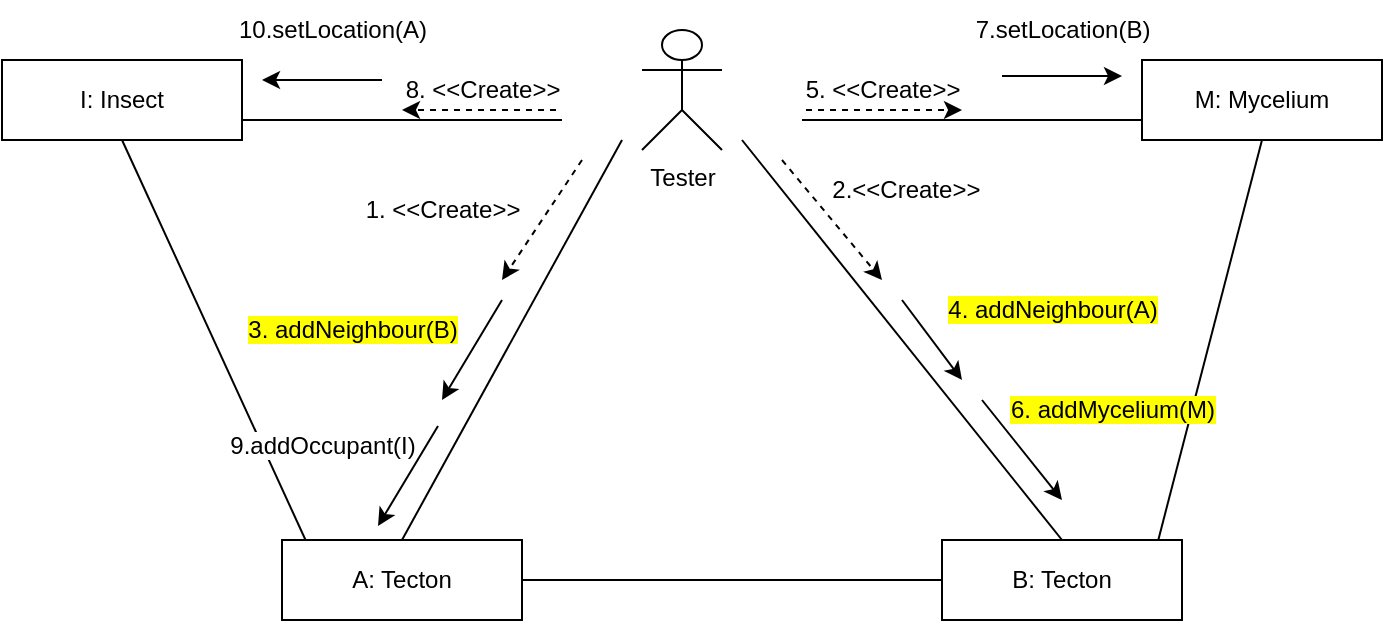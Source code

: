 <mxfile version="26.0.16" pages="9">
  <diagram id="Nx6oKG5-LbN6_K9ua5Kf" name="InsectMoveKomm">
    <mxGraphModel dx="1813" dy="577" grid="1" gridSize="10" guides="1" tooltips="1" connect="1" arrows="1" fold="1" page="1" pageScale="1" pageWidth="827" pageHeight="1169" math="0" shadow="0">
      <root>
        <mxCell id="0" />
        <mxCell id="1" parent="0" />
        <mxCell id="KTHwTXfS9fnGBjQAFuaj-23" value="A: Tecton" style="html=1;whiteSpace=wrap;" parent="1" vertex="1">
          <mxGeometry x="-30" y="320" width="120" height="40" as="geometry" />
        </mxCell>
        <mxCell id="KTHwTXfS9fnGBjQAFuaj-24" value="B: Tecton" style="html=1;whiteSpace=wrap;" parent="1" vertex="1">
          <mxGeometry x="300" y="320" width="120" height="40" as="geometry" />
        </mxCell>
        <mxCell id="KTHwTXfS9fnGBjQAFuaj-25" value="M: Mycelium" style="html=1;whiteSpace=wrap;" parent="1" vertex="1">
          <mxGeometry x="400" y="80" width="120" height="40" as="geometry" />
        </mxCell>
        <mxCell id="KTHwTXfS9fnGBjQAFuaj-26" value="" style="endArrow=none;html=1;rounded=0;exitX=0.5;exitY=0;exitDx=0;exitDy=0;entryX=0.25;entryY=1;entryDx=0;entryDy=0;" parent="1" source="KTHwTXfS9fnGBjQAFuaj-23" edge="1">
          <mxGeometry width="50" height="50" relative="1" as="geometry">
            <mxPoint x="110" y="170" as="sourcePoint" />
            <mxPoint x="140" y="120" as="targetPoint" />
          </mxGeometry>
        </mxCell>
        <mxCell id="KTHwTXfS9fnGBjQAFuaj-27" value="" style="endArrow=none;html=1;rounded=0;entryX=0.75;entryY=1;entryDx=0;entryDy=0;exitX=0.5;exitY=0;exitDx=0;exitDy=0;" parent="1" source="KTHwTXfS9fnGBjQAFuaj-24" edge="1">
          <mxGeometry width="50" height="50" relative="1" as="geometry">
            <mxPoint x="130" y="170" as="sourcePoint" />
            <mxPoint x="200" y="120" as="targetPoint" />
          </mxGeometry>
        </mxCell>
        <mxCell id="KTHwTXfS9fnGBjQAFuaj-28" value="" style="endArrow=none;html=1;rounded=0;entryX=1;entryY=0.75;entryDx=0;entryDy=0;exitX=0;exitY=0.75;exitDx=0;exitDy=0;" parent="1" source="KTHwTXfS9fnGBjQAFuaj-25" edge="1">
          <mxGeometry width="50" height="50" relative="1" as="geometry">
            <mxPoint x="170" y="170" as="sourcePoint" />
            <mxPoint x="230" y="110" as="targetPoint" />
          </mxGeometry>
        </mxCell>
        <mxCell id="KTHwTXfS9fnGBjQAFuaj-29" value="" style="endArrow=classic;html=1;rounded=0;dashed=1;" parent="1" edge="1">
          <mxGeometry width="50" height="50" relative="1" as="geometry">
            <mxPoint x="120" y="130" as="sourcePoint" />
            <mxPoint x="80" y="190" as="targetPoint" />
          </mxGeometry>
        </mxCell>
        <mxCell id="KTHwTXfS9fnGBjQAFuaj-30" value="" style="endArrow=classic;html=1;rounded=0;" parent="1" edge="1">
          <mxGeometry width="50" height="50" relative="1" as="geometry">
            <mxPoint x="80" y="200" as="sourcePoint" />
            <mxPoint x="50" y="250" as="targetPoint" />
          </mxGeometry>
        </mxCell>
        <mxCell id="KTHwTXfS9fnGBjQAFuaj-31" value="1. &amp;lt;&amp;lt;Create&amp;gt;&amp;gt;" style="text;html=1;align=center;verticalAlign=middle;resizable=0;points=[];autosize=1;strokeColor=none;fillColor=none;" parent="1" vertex="1">
          <mxGeometry y="140" width="100" height="30" as="geometry" />
        </mxCell>
        <mxCell id="KTHwTXfS9fnGBjQAFuaj-32" value="" style="endArrow=none;html=1;rounded=0;exitX=1;exitY=0.5;exitDx=0;exitDy=0;entryX=0;entryY=0.5;entryDx=0;entryDy=0;" parent="1" source="KTHwTXfS9fnGBjQAFuaj-23" target="KTHwTXfS9fnGBjQAFuaj-24" edge="1">
          <mxGeometry width="50" height="50" relative="1" as="geometry">
            <mxPoint x="150" y="270" as="sourcePoint" />
            <mxPoint x="200" y="220" as="targetPoint" />
          </mxGeometry>
        </mxCell>
        <mxCell id="KTHwTXfS9fnGBjQAFuaj-33" value="&lt;span style=&quot;background-color: light-dark(rgb(255, 255, 0), rgb(31, 31, 0));&quot;&gt;3. addNeighbour(B)&lt;/span&gt;" style="text;html=1;align=center;verticalAlign=middle;resizable=0;points=[];autosize=1;strokeColor=none;fillColor=none;" parent="1" vertex="1">
          <mxGeometry x="-60" y="200" width="130" height="30" as="geometry" />
        </mxCell>
        <mxCell id="KTHwTXfS9fnGBjQAFuaj-34" value="" style="endArrow=classic;html=1;rounded=0;dashed=1;" parent="1" edge="1">
          <mxGeometry width="50" height="50" relative="1" as="geometry">
            <mxPoint x="220" y="130" as="sourcePoint" />
            <mxPoint x="270" y="190" as="targetPoint" />
          </mxGeometry>
        </mxCell>
        <mxCell id="KTHwTXfS9fnGBjQAFuaj-35" value="" style="endArrow=classic;html=1;rounded=0;" parent="1" edge="1">
          <mxGeometry width="50" height="50" relative="1" as="geometry">
            <mxPoint x="280" y="200" as="sourcePoint" />
            <mxPoint x="310" y="240" as="targetPoint" />
          </mxGeometry>
        </mxCell>
        <mxCell id="KTHwTXfS9fnGBjQAFuaj-36" value="&amp;nbsp;2.&amp;lt;&amp;lt;Create&amp;gt;&amp;gt;" style="text;html=1;align=center;verticalAlign=middle;resizable=0;points=[];autosize=1;strokeColor=none;fillColor=none;" parent="1" vertex="1">
          <mxGeometry x="230" y="130" width="100" height="30" as="geometry" />
        </mxCell>
        <mxCell id="KTHwTXfS9fnGBjQAFuaj-37" value="&lt;span style=&quot;background-color: light-dark(rgb(255, 255, 0), rgb(237, 237, 237));&quot;&gt;4. addNeighbour(A)&lt;/span&gt;" style="text;html=1;align=center;verticalAlign=middle;resizable=0;points=[];autosize=1;strokeColor=none;fillColor=none;" parent="1" vertex="1">
          <mxGeometry x="290" y="190" width="130" height="30" as="geometry" />
        </mxCell>
        <mxCell id="KTHwTXfS9fnGBjQAFuaj-38" value="" style="endArrow=classic;html=1;rounded=0;dashed=1;" parent="1" edge="1">
          <mxGeometry width="50" height="50" relative="1" as="geometry">
            <mxPoint x="232" y="105" as="sourcePoint" />
            <mxPoint x="310" y="105" as="targetPoint" />
          </mxGeometry>
        </mxCell>
        <mxCell id="KTHwTXfS9fnGBjQAFuaj-39" value="5. &amp;lt;&amp;lt;Create&amp;gt;&amp;gt;" style="text;html=1;align=center;verticalAlign=middle;resizable=0;points=[];autosize=1;strokeColor=none;fillColor=none;" parent="1" vertex="1">
          <mxGeometry x="220" y="80" width="100" height="30" as="geometry" />
        </mxCell>
        <mxCell id="KTHwTXfS9fnGBjQAFuaj-42" value="" style="endArrow=none;html=1;rounded=0;exitX=0.901;exitY=0.002;exitDx=0;exitDy=0;entryX=0.5;entryY=1;entryDx=0;entryDy=0;exitPerimeter=0;" parent="1" source="KTHwTXfS9fnGBjQAFuaj-24" target="KTHwTXfS9fnGBjQAFuaj-25" edge="1">
          <mxGeometry width="50" height="50" relative="1" as="geometry">
            <mxPoint x="320" y="220" as="sourcePoint" />
            <mxPoint x="370" y="170" as="targetPoint" />
          </mxGeometry>
        </mxCell>
        <mxCell id="KTHwTXfS9fnGBjQAFuaj-44" value="" style="endArrow=classic;html=1;rounded=0;" parent="1" edge="1">
          <mxGeometry width="50" height="50" relative="1" as="geometry">
            <mxPoint x="320" y="250" as="sourcePoint" />
            <mxPoint x="360" y="300" as="targetPoint" />
          </mxGeometry>
        </mxCell>
        <mxCell id="KTHwTXfS9fnGBjQAFuaj-45" value="&lt;span style=&quot;background-color: light-dark(rgb(255, 255, 0), rgb(237, 237, 237));&quot;&gt;6. addMycelium(M)&lt;/span&gt;" style="text;html=1;align=center;verticalAlign=middle;resizable=0;points=[];autosize=1;strokeColor=none;fillColor=none;" parent="1" vertex="1">
          <mxGeometry x="320" y="240" width="130" height="30" as="geometry" />
        </mxCell>
        <mxCell id="0nTJMlT90NYdI3Qd_XGt-1" value="I: Insect" style="html=1;whiteSpace=wrap;" parent="1" vertex="1">
          <mxGeometry x="-170" y="80" width="120" height="40" as="geometry" />
        </mxCell>
        <mxCell id="0nTJMlT90NYdI3Qd_XGt-2" value="" style="endArrow=none;html=1;rounded=0;entryX=0;entryY=0.75;entryDx=0;entryDy=0;exitX=1;exitY=0.75;exitDx=0;exitDy=0;" parent="1" source="0nTJMlT90NYdI3Qd_XGt-1" edge="1">
          <mxGeometry width="50" height="50" relative="1" as="geometry">
            <mxPoint x="50" y="160" as="sourcePoint" />
            <mxPoint x="110" y="110" as="targetPoint" />
          </mxGeometry>
        </mxCell>
        <mxCell id="0nTJMlT90NYdI3Qd_XGt-3" value="8. &amp;lt;&amp;lt;Create&amp;gt;&amp;gt;" style="text;html=1;align=center;verticalAlign=middle;resizable=0;points=[];autosize=1;strokeColor=none;fillColor=none;" parent="1" vertex="1">
          <mxGeometry x="20" y="80" width="100" height="30" as="geometry" />
        </mxCell>
        <mxCell id="0nTJMlT90NYdI3Qd_XGt-4" value="" style="endArrow=classic;html=1;rounded=0;dashed=1;entryX=0.1;entryY=0.833;entryDx=0;entryDy=0;entryPerimeter=0;" parent="1" target="0nTJMlT90NYdI3Qd_XGt-3" edge="1">
          <mxGeometry width="50" height="50" relative="1" as="geometry">
            <mxPoint x="107" y="105" as="sourcePoint" />
            <mxPoint x="50" y="105" as="targetPoint" />
          </mxGeometry>
        </mxCell>
        <mxCell id="0nTJMlT90NYdI3Qd_XGt-5" value="" style="endArrow=none;html=1;rounded=0;entryX=0.5;entryY=1;entryDx=0;entryDy=0;exitX=0.099;exitY=0.006;exitDx=0;exitDy=0;exitPerimeter=0;" parent="1" source="KTHwTXfS9fnGBjQAFuaj-23" target="0nTJMlT90NYdI3Qd_XGt-1" edge="1">
          <mxGeometry width="50" height="50" relative="1" as="geometry">
            <mxPoint x="-170" y="170" as="sourcePoint" />
            <mxPoint x="-120" y="120" as="targetPoint" />
          </mxGeometry>
        </mxCell>
        <mxCell id="0nTJMlT90NYdI3Qd_XGt-6" value="" style="endArrow=classic;html=1;rounded=0;" parent="1" edge="1">
          <mxGeometry width="50" height="50" relative="1" as="geometry">
            <mxPoint x="48" y="263" as="sourcePoint" />
            <mxPoint x="18" y="313" as="targetPoint" />
          </mxGeometry>
        </mxCell>
        <mxCell id="0nTJMlT90NYdI3Qd_XGt-7" value="&lt;span style=&quot;background-color: light-dark(#ffffff, var(--ge-dark-color, #121212));&quot;&gt;9.addOccupant(I)&lt;/span&gt;" style="text;html=1;align=center;verticalAlign=middle;resizable=0;points=[];autosize=1;strokeColor=none;fillColor=none;" parent="1" vertex="1">
          <mxGeometry x="-70" y="258" width="120" height="30" as="geometry" />
        </mxCell>
        <mxCell id="g4Hm7MPi86v6ZumCUnpB-1" value="" style="endArrow=classic;html=1;rounded=0;" parent="1" edge="1">
          <mxGeometry width="50" height="50" relative="1" as="geometry">
            <mxPoint x="20" y="90" as="sourcePoint" />
            <mxPoint x="-40" y="90" as="targetPoint" />
          </mxGeometry>
        </mxCell>
        <mxCell id="g4Hm7MPi86v6ZumCUnpB-2" value="10.setLocation(A)" style="text;html=1;align=center;verticalAlign=middle;resizable=0;points=[];autosize=1;strokeColor=none;fillColor=none;" parent="1" vertex="1">
          <mxGeometry x="-65" y="50" width="120" height="30" as="geometry" />
        </mxCell>
        <mxCell id="g4Hm7MPi86v6ZumCUnpB-3" value="" style="endArrow=classic;html=1;rounded=0;" parent="1" edge="1">
          <mxGeometry width="50" height="50" relative="1" as="geometry">
            <mxPoint x="330" y="88" as="sourcePoint" />
            <mxPoint x="390" y="88" as="targetPoint" />
          </mxGeometry>
        </mxCell>
        <mxCell id="g4Hm7MPi86v6ZumCUnpB-4" value="7.setLocation(B)" style="text;html=1;align=center;verticalAlign=middle;resizable=0;points=[];autosize=1;strokeColor=none;fillColor=none;" parent="1" vertex="1">
          <mxGeometry x="305" y="50" width="110" height="30" as="geometry" />
        </mxCell>
        <mxCell id="Lb9oEmAlgcGAxkPkl_FX-1" value="Tester" style="shape=umlActor;verticalLabelPosition=bottom;verticalAlign=top;html=1;" parent="1" vertex="1">
          <mxGeometry x="150" y="65" width="40" height="60" as="geometry" />
        </mxCell>
      </root>
    </mxGraphModel>
  </diagram>
  <diagram id="DGi-5G2lmyKIZ8D-pALT" name="InsectMoveSeq">
    <mxGraphModel dx="472" dy="827" grid="1" gridSize="10" guides="1" tooltips="1" connect="1" arrows="1" fold="1" page="1" pageScale="1" pageWidth="827" pageHeight="1169" math="0" shadow="0">
      <root>
        <mxCell id="0" />
        <mxCell id="1" parent="0" />
        <mxCell id="QItBPMGu09h0DW1r_oS0-35" value="I: Insect" style="shape=umlLifeline;perimeter=lifelinePerimeter;whiteSpace=wrap;html=1;container=1;dropTarget=0;collapsible=0;recursiveResize=0;outlineConnect=0;portConstraint=eastwest;newEdgeStyle={&quot;curved&quot;:0,&quot;rounded&quot;:0};" parent="1" vertex="1">
          <mxGeometry x="160" y="60" width="100" height="440" as="geometry" />
        </mxCell>
        <mxCell id="QItBPMGu09h0DW1r_oS0-36" value="" style="html=1;points=[[0,0,0,0,5],[0,1,0,0,-5],[1,0,0,0,5],[1,1,0,0,-5]];perimeter=orthogonalPerimeter;outlineConnect=0;targetShapes=umlLifeline;portConstraint=eastwest;newEdgeStyle={&quot;curved&quot;:0,&quot;rounded&quot;:0};" parent="QItBPMGu09h0DW1r_oS0-35" vertex="1">
          <mxGeometry x="45" y="70" width="10" height="330" as="geometry" />
        </mxCell>
        <mxCell id="QItBPMGu09h0DW1r_oS0-37" value="move(B:Tecton)" style="html=1;verticalAlign=bottom;startArrow=oval;endArrow=block;startSize=8;curved=0;rounded=0;entryX=0;entryY=0;entryDx=0;entryDy=5;" parent="QItBPMGu09h0DW1r_oS0-35" target="QItBPMGu09h0DW1r_oS0-36" edge="1">
          <mxGeometry x="-0.043" relative="1" as="geometry">
            <mxPoint x="-90" y="75" as="sourcePoint" />
            <mxPoint as="offset" />
          </mxGeometry>
        </mxCell>
        <mxCell id="QItBPMGu09h0DW1r_oS0-38" value="A: Tecton&lt;div&gt;(location)&lt;/div&gt;" style="shape=umlLifeline;perimeter=lifelinePerimeter;whiteSpace=wrap;html=1;container=1;dropTarget=0;collapsible=0;recursiveResize=0;outlineConnect=0;portConstraint=eastwest;newEdgeStyle={&quot;curved&quot;:0,&quot;rounded&quot;:0};" parent="1" vertex="1">
          <mxGeometry x="310" y="60" width="100" height="440" as="geometry" />
        </mxCell>
        <mxCell id="QItBPMGu09h0DW1r_oS0-39" value="" style="html=1;points=[[0,0,0,0,5],[0,1,0,0,-5],[1,0,0,0,5],[1,1,0,0,-5]];perimeter=orthogonalPerimeter;outlineConnect=0;targetShapes=umlLifeline;portConstraint=eastwest;newEdgeStyle={&quot;curved&quot;:0,&quot;rounded&quot;:0};" parent="QItBPMGu09h0DW1r_oS0-38" vertex="1">
          <mxGeometry x="45" y="110" width="10" height="80" as="geometry" />
        </mxCell>
        <mxCell id="QItBPMGu09h0DW1r_oS0-40" value="B:Tecton" style="shape=umlLifeline;perimeter=lifelinePerimeter;whiteSpace=wrap;html=1;container=1;dropTarget=0;collapsible=0;recursiveResize=0;outlineConnect=0;portConstraint=eastwest;newEdgeStyle={&quot;curved&quot;:0,&quot;rounded&quot;:0};" parent="1" vertex="1">
          <mxGeometry x="440" y="60" width="100" height="440" as="geometry" />
        </mxCell>
        <mxCell id="QItBPMGu09h0DW1r_oS0-41" value="" style="html=1;points=[[0,0,0,0,5],[0,1,0,0,-5],[1,0,0,0,5],[1,1,0,0,-5]];perimeter=orthogonalPerimeter;outlineConnect=0;targetShapes=umlLifeline;portConstraint=eastwest;newEdgeStyle={&quot;curved&quot;:0,&quot;rounded&quot;:0};" parent="QItBPMGu09h0DW1r_oS0-40" vertex="1">
          <mxGeometry x="45" y="80" width="10" height="300" as="geometry" />
        </mxCell>
        <mxCell id="QItBPMGu09h0DW1r_oS0-42" value="setLocation(B)" style="html=1;verticalAlign=bottom;endArrow=block;curved=0;rounded=0;" parent="1" source="QItBPMGu09h0DW1r_oS0-41" target="QItBPMGu09h0DW1r_oS0-36" edge="1">
          <mxGeometry relative="1" as="geometry">
            <mxPoint x="215" y="275" as="sourcePoint" />
            <mxPoint x="485" y="275" as="targetPoint" />
            <Array as="points" />
          </mxGeometry>
        </mxCell>
        <mxCell id="QItBPMGu09h0DW1r_oS0-43" value="" style="html=1;verticalAlign=bottom;endArrow=open;dashed=1;endSize=8;curved=0;rounded=0;" parent="1" edge="1">
          <mxGeometry relative="1" as="geometry">
            <mxPoint x="485.0" y="321.0" as="targetPoint" />
            <mxPoint x="215.0" y="321.0" as="sourcePoint" />
          </mxGeometry>
        </mxCell>
        <mxCell id="QItBPMGu09h0DW1r_oS0-44" value="opt" style="shape=umlFrame;whiteSpace=wrap;html=1;pointerEvents=0;" parent="1" vertex="1">
          <mxGeometry x="90" y="160" width="440" height="180" as="geometry" />
        </mxCell>
        <mxCell id="QItBPMGu09h0DW1r_oS0-45" value="[A is neighbour to B&amp;nbsp;&lt;div&gt;&amp;amp;&amp;amp;&lt;/div&gt;&lt;div&gt;&amp;nbsp;B has Mycelium]&lt;/div&gt;" style="text;html=1;align=center;verticalAlign=middle;resizable=0;points=[];autosize=1;strokeColor=none;fillColor=none;" parent="1" vertex="1">
          <mxGeometry x="80" y="190" width="130" height="60" as="geometry" />
        </mxCell>
        <mxCell id="QItBPMGu09h0DW1r_oS0-46" value="&lt;span&gt;moveInsect(I, A)&lt;/span&gt;" style="html=1;verticalAlign=bottom;endArrow=block;curved=0;rounded=0;entryX=0;entryY=0;entryDx=0;entryDy=5;" parent="1" source="QItBPMGu09h0DW1r_oS0-36" target="QItBPMGu09h0DW1r_oS0-41" edge="1">
          <mxGeometry x="0.074" relative="1" as="geometry">
            <mxPoint x="415" y="145" as="sourcePoint" />
            <mxPoint as="offset" />
          </mxGeometry>
        </mxCell>
        <mxCell id="QItBPMGu09h0DW1r_oS0-47" value="" style="shape=umlLifeline;perimeter=lifelinePerimeter;whiteSpace=wrap;html=1;container=1;dropTarget=0;collapsible=0;recursiveResize=0;outlineConnect=0;portConstraint=eastwest;newEdgeStyle={&quot;curved&quot;:0,&quot;rounded&quot;:0};participant=umlActor;" parent="1" vertex="1">
          <mxGeometry x="60" y="60" width="20" height="440" as="geometry" />
        </mxCell>
        <mxCell id="QItBPMGu09h0DW1r_oS0-48" value="Tester" style="text;html=1;align=center;verticalAlign=middle;resizable=0;points=[];autosize=1;strokeColor=none;fillColor=none;" parent="1" vertex="1">
          <mxGeometry x="40" y="40" width="60" height="30" as="geometry" />
        </mxCell>
        <mxCell id="QItBPMGu09h0DW1r_oS0-49" value="" style="endArrow=classic;html=1;rounded=0;" parent="1" edge="1">
          <mxGeometry width="50" height="50" relative="1" as="geometry">
            <mxPoint x="485" y="180" as="sourcePoint" />
            <mxPoint x="365" y="180" as="targetPoint" />
          </mxGeometry>
        </mxCell>
        <mxCell id="QItBPMGu09h0DW1r_oS0-50" value="" style="endArrow=classic;html=1;rounded=0;dashed=1;" parent="1" edge="1">
          <mxGeometry width="50" height="50" relative="1" as="geometry">
            <mxPoint x="365" y="240" as="sourcePoint" />
            <mxPoint x="485" y="240" as="targetPoint" />
          </mxGeometry>
        </mxCell>
        <mxCell id="QItBPMGu09h0DW1r_oS0-51" value="removeOccupant(I)" style="text;html=1;align=center;verticalAlign=middle;resizable=0;points=[];autosize=1;strokeColor=none;fillColor=none;" parent="1" vertex="1">
          <mxGeometry x="360" y="160" width="130" height="30" as="geometry" />
        </mxCell>
        <mxCell id="QItBPMGu09h0DW1r_oS0-52" value="" style="endArrow=open;html=1;rounded=0;dashed=1;endFill=0;" parent="1" edge="1">
          <mxGeometry width="50" height="50" relative="1" as="geometry">
            <mxPoint x="485" y="367" as="sourcePoint" />
            <mxPoint x="215" y="367" as="targetPoint" />
          </mxGeometry>
        </mxCell>
      </root>
    </mxGraphModel>
  </diagram>
  <diagram id="WkQfJwDk_FmEmffNmkxb" name="TectonBreak/InsectCutKomm">
    <mxGraphModel dx="1668" dy="492" grid="1" gridSize="10" guides="1" tooltips="1" connect="1" arrows="1" fold="1" page="1" pageScale="1" pageWidth="827" pageHeight="1169" math="0" shadow="0">
      <root>
        <mxCell id="0" />
        <mxCell id="1" parent="0" />
        <mxCell id="piZizYv95zV-L4VTFKx0-1" value="Tester" style="shape=umlActor;verticalLabelPosition=bottom;verticalAlign=top;html=1;" vertex="1" parent="1">
          <mxGeometry x="280" y="100" width="40" height="60" as="geometry" />
        </mxCell>
        <mxCell id="piZizYv95zV-L4VTFKx0-5" value="A: Tecton" style="html=1;whiteSpace=wrap;" vertex="1" parent="1">
          <mxGeometry x="160" y="320" width="120" height="40" as="geometry" />
        </mxCell>
        <mxCell id="piZizYv95zV-L4VTFKx0-7" value="M: Mycelium" style="html=1;whiteSpace=wrap;" vertex="1" parent="1">
          <mxGeometry x="-40" y="120" width="120" height="40" as="geometry" />
        </mxCell>
        <mxCell id="piZizYv95zV-L4VTFKx0-9" value="I: Insect" style="html=1;whiteSpace=wrap;" vertex="1" parent="1">
          <mxGeometry x="10" y="290" width="120" height="40" as="geometry" />
        </mxCell>
        <mxCell id="piZizYv95zV-L4VTFKx0-11" value="B: Tecton" style="html=1;whiteSpace=wrap;" vertex="1" parent="1">
          <mxGeometry x="320" y="320" width="120" height="40" as="geometry" />
        </mxCell>
        <mxCell id="piZizYv95zV-L4VTFKx0-12" value="MB: MushroomBody" style="html=1;whiteSpace=wrap;" vertex="1" parent="1">
          <mxGeometry x="520" y="120" width="120" height="40" as="geometry" />
        </mxCell>
        <mxCell id="piZizYv95zV-L4VTFKx0-13" value="" style="endArrow=none;html=1;rounded=0;" edge="1" parent="1" source="piZizYv95zV-L4VTFKx0-7">
          <mxGeometry width="50" height="50" relative="1" as="geometry">
            <mxPoint x="230" y="190" as="sourcePoint" />
            <mxPoint x="280" y="140" as="targetPoint" />
          </mxGeometry>
        </mxCell>
        <mxCell id="piZizYv95zV-L4VTFKx0-14" value="" style="endArrow=none;html=1;rounded=0;exitX=0.5;exitY=0;exitDx=0;exitDy=0;" edge="1" parent="1" source="piZizYv95zV-L4VTFKx0-9">
          <mxGeometry width="50" height="50" relative="1" as="geometry">
            <mxPoint x="230" y="210" as="sourcePoint" />
            <mxPoint x="280" y="160" as="targetPoint" />
          </mxGeometry>
        </mxCell>
        <mxCell id="piZizYv95zV-L4VTFKx0-15" value="" style="endArrow=none;html=1;rounded=0;exitX=0.5;exitY=0;exitDx=0;exitDy=0;" edge="1" parent="1" source="piZizYv95zV-L4VTFKx0-5">
          <mxGeometry width="50" height="50" relative="1" as="geometry">
            <mxPoint x="240" y="210" as="sourcePoint" />
            <mxPoint x="290" y="160" as="targetPoint" />
          </mxGeometry>
        </mxCell>
        <mxCell id="piZizYv95zV-L4VTFKx0-16" value="" style="endArrow=none;html=1;rounded=0;entryX=0;entryY=0.5;entryDx=0;entryDy=0;" edge="1" parent="1" target="piZizYv95zV-L4VTFKx0-12">
          <mxGeometry width="50" height="50" relative="1" as="geometry">
            <mxPoint x="320" y="140" as="sourcePoint" />
            <mxPoint x="370" y="90" as="targetPoint" />
          </mxGeometry>
        </mxCell>
        <mxCell id="piZizYv95zV-L4VTFKx0-17" value="" style="endArrow=none;html=1;rounded=0;exitX=1;exitY=0.5;exitDx=0;exitDy=0;entryX=0.5;entryY=1;entryDx=0;entryDy=0;" edge="1" parent="1" source="piZizYv95zV-L4VTFKx0-11" target="piZizYv95zV-L4VTFKx0-12">
          <mxGeometry width="50" height="50" relative="1" as="geometry">
            <mxPoint x="490" y="210" as="sourcePoint" />
            <mxPoint x="540" y="160" as="targetPoint" />
          </mxGeometry>
        </mxCell>
        <mxCell id="piZizYv95zV-L4VTFKx0-18" value="" style="endArrow=none;html=1;rounded=0;entryX=0.5;entryY=0;entryDx=0;entryDy=0;" edge="1" parent="1" target="piZizYv95zV-L4VTFKx0-11">
          <mxGeometry width="50" height="50" relative="1" as="geometry">
            <mxPoint x="310" y="160" as="sourcePoint" />
            <mxPoint x="360" y="110" as="targetPoint" />
          </mxGeometry>
        </mxCell>
        <mxCell id="piZizYv95zV-L4VTFKx0-19" value="" style="endArrow=none;html=1;rounded=0;exitX=0.25;exitY=0;exitDx=0;exitDy=0;" edge="1" parent="1" source="piZizYv95zV-L4VTFKx0-5">
          <mxGeometry width="50" height="50" relative="1" as="geometry">
            <mxPoint x="-30" y="210" as="sourcePoint" />
            <mxPoint x="20" y="160" as="targetPoint" />
          </mxGeometry>
        </mxCell>
        <mxCell id="piZizYv95zV-L4VTFKx0-20" value="" style="endArrow=none;html=1;rounded=0;entryX=0;entryY=0.5;entryDx=0;entryDy=0;exitX=1;exitY=0.5;exitDx=0;exitDy=0;" edge="1" parent="1" source="piZizYv95zV-L4VTFKx0-9" target="piZizYv95zV-L4VTFKx0-5">
          <mxGeometry width="50" height="50" relative="1" as="geometry">
            <mxPoint x="80" y="340" as="sourcePoint" />
            <mxPoint x="130" y="290" as="targetPoint" />
          </mxGeometry>
        </mxCell>
        <mxCell id="bCMULgIOAnwBznVPx-bd-1" value="" style="endArrow=classic;html=1;rounded=0;dashed=1;" edge="1" parent="1">
          <mxGeometry width="50" height="50" relative="1" as="geometry">
            <mxPoint x="275" y="170" as="sourcePoint" />
            <mxPoint x="250" y="220" as="targetPoint" />
          </mxGeometry>
        </mxCell>
        <mxCell id="bCMULgIOAnwBznVPx-bd-2" value="1. &amp;lt;&amp;lt;Create&amp;gt;&amp;gt;" style="text;html=1;align=center;verticalAlign=middle;resizable=0;points=[];autosize=1;strokeColor=none;fillColor=none;fontSize=7;rotation=-60;" vertex="1" parent="1">
          <mxGeometry x="226" y="178" width="70" height="20" as="geometry" />
        </mxCell>
        <mxCell id="bCMULgIOAnwBznVPx-bd-3" value="" style="endArrow=classic;html=1;rounded=0;dashed=1;" edge="1" parent="1">
          <mxGeometry width="50" height="50" relative="1" as="geometry">
            <mxPoint x="325" y="170" as="sourcePoint" />
            <mxPoint x="350" y="220" as="targetPoint" />
          </mxGeometry>
        </mxCell>
        <mxCell id="bCMULgIOAnwBznVPx-bd-6" value="2. &amp;lt;&amp;lt;Create&amp;gt;&amp;gt;" style="text;html=1;align=center;verticalAlign=middle;resizable=0;points=[];autosize=1;strokeColor=none;fillColor=none;fontSize=7;rotation=65;" vertex="1" parent="1">
          <mxGeometry x="305" y="178" width="70" height="20" as="geometry" />
        </mxCell>
        <mxCell id="bCMULgIOAnwBznVPx-bd-7" value="" style="endArrow=classic;html=1;rounded=0;" edge="1" parent="1">
          <mxGeometry width="50" height="50" relative="1" as="geometry">
            <mxPoint x="255" y="180" as="sourcePoint" />
            <mxPoint x="230" y="230" as="targetPoint" />
          </mxGeometry>
        </mxCell>
        <mxCell id="bCMULgIOAnwBznVPx-bd-8" value="" style="endArrow=classic;html=1;rounded=0;" edge="1" parent="1">
          <mxGeometry width="50" height="50" relative="1" as="geometry">
            <mxPoint x="350" y="180" as="sourcePoint" />
            <mxPoint x="375" y="230" as="targetPoint" />
          </mxGeometry>
        </mxCell>
        <mxCell id="bCMULgIOAnwBznVPx-bd-9" value="4. addNeighbour(A)" style="text;html=1;align=center;verticalAlign=middle;resizable=0;points=[];autosize=1;strokeColor=none;fillColor=none;fontSize=7;rotation=65;" vertex="1" parent="1">
          <mxGeometry x="331" y="189" width="80" height="20" as="geometry" />
        </mxCell>
        <mxCell id="fjCUVH5A8lmbl4xl2kCv-1" value="3. addNeighbour(B)" style="text;html=1;align=center;verticalAlign=middle;resizable=0;points=[];autosize=1;strokeColor=none;fillColor=none;fontSize=7;rotation=-60;" vertex="1" parent="1">
          <mxGeometry x="190" y="202" width="80" height="20" as="geometry" />
        </mxCell>
        <mxCell id="tvBqwlWf1nKt4ZeucWfY-1" value="5. &amp;lt;&amp;lt;Create&amp;gt;&amp;gt;" style="text;html=1;align=center;verticalAlign=middle;resizable=0;points=[];autosize=1;strokeColor=none;fillColor=none;" vertex="1" parent="1">
          <mxGeometry x="180" y="110" width="100" height="30" as="geometry" />
        </mxCell>
        <mxCell id="tvBqwlWf1nKt4ZeucWfY-2" value="" style="endArrow=classic;html=1;rounded=0;dashed=1;entryX=0.1;entryY=0.833;entryDx=0;entryDy=0;entryPerimeter=0;" edge="1" parent="1" target="tvBqwlWf1nKt4ZeucWfY-1">
          <mxGeometry width="50" height="50" relative="1" as="geometry">
            <mxPoint x="267" y="135" as="sourcePoint" />
            <mxPoint x="210" y="135" as="targetPoint" />
          </mxGeometry>
        </mxCell>
        <mxCell id="tvBqwlWf1nKt4ZeucWfY-3" value="" style="endArrow=classic;html=1;rounded=0;" edge="1" parent="1">
          <mxGeometry width="50" height="50" relative="1" as="geometry">
            <mxPoint x="169" y="134" as="sourcePoint" />
            <mxPoint x="109" y="134" as="targetPoint" />
          </mxGeometry>
        </mxCell>
        <mxCell id="tvBqwlWf1nKt4ZeucWfY-4" value="7.setLocation(A)" style="text;html=1;align=center;verticalAlign=middle;resizable=0;points=[];autosize=1;strokeColor=none;fillColor=none;" vertex="1" parent="1">
          <mxGeometry x="80" y="110" width="110" height="30" as="geometry" />
        </mxCell>
        <mxCell id="riJG0g-OWUxnyY4k5XAq-1" value="" style="endArrow=classic;html=1;rounded=0;" edge="1" parent="1">
          <mxGeometry width="50" height="50" relative="1" as="geometry">
            <mxPoint x="245" y="240" as="sourcePoint" />
            <mxPoint x="220" y="290" as="targetPoint" />
          </mxGeometry>
        </mxCell>
        <mxCell id="riJG0g-OWUxnyY4k5XAq-2" value="&lt;font style=&quot;font-size: 7px;&quot;&gt;6. addMycelium(M)&lt;/font&gt;" style="text;html=1;align=center;verticalAlign=middle;resizable=0;points=[];autosize=1;strokeColor=none;fillColor=none;fontSize=4;rotation=-60;" vertex="1" parent="1">
          <mxGeometry x="186" y="252" width="80" height="20" as="geometry" />
        </mxCell>
        <mxCell id="mTtOq7Rk848qJiQifPd5-1" value="" style="endArrow=classic;html=1;rounded=0;" edge="1" parent="1">
          <mxGeometry width="50" height="50" relative="1" as="geometry">
            <mxPoint x="355" y="240" as="sourcePoint" />
            <mxPoint x="380" y="290" as="targetPoint" />
          </mxGeometry>
        </mxCell>
        <mxCell id="mTtOq7Rk848qJiQifPd5-2" value="9. addMushroomBody(MB)" style="text;html=1;align=center;verticalAlign=middle;resizable=0;points=[];autosize=1;strokeColor=none;fillColor=none;fontSize=7;rotation=65;" vertex="1" parent="1">
          <mxGeometry x="321" y="249" width="110" height="20" as="geometry" />
        </mxCell>
        <mxCell id="mTtOq7Rk848qJiQifPd5-5" value="8. &amp;lt;&amp;lt;Create&amp;gt;&amp;gt;" style="text;html=1;align=center;verticalAlign=middle;resizable=0;points=[];autosize=1;strokeColor=none;fillColor=none;" vertex="1" parent="1">
          <mxGeometry x="314" y="110" width="100" height="30" as="geometry" />
        </mxCell>
        <mxCell id="mTtOq7Rk848qJiQifPd5-6" value="" style="endArrow=classic;html=1;rounded=0;dashed=1;" edge="1" parent="1">
          <mxGeometry width="50" height="50" relative="1" as="geometry">
            <mxPoint x="330" y="135" as="sourcePoint" />
            <mxPoint x="410" y="135" as="targetPoint" />
          </mxGeometry>
        </mxCell>
        <mxCell id="mTtOq7Rk848qJiQifPd5-7" value="" style="endArrow=classic;html=1;rounded=0;" edge="1" parent="1">
          <mxGeometry width="50" height="50" relative="1" as="geometry">
            <mxPoint x="431" y="134.76" as="sourcePoint" />
            <mxPoint x="490" y="135" as="targetPoint" />
          </mxGeometry>
        </mxCell>
        <mxCell id="mTtOq7Rk848qJiQifPd5-8" value="10.setLocation(B)" style="text;html=1;align=center;verticalAlign=middle;resizable=0;points=[];autosize=1;strokeColor=none;fillColor=none;" vertex="1" parent="1">
          <mxGeometry x="405" y="110" width="120" height="30" as="geometry" />
        </mxCell>
        <mxCell id="mTtOq7Rk848qJiQifPd5-9" value="" style="endArrow=classic;html=1;rounded=0;" edge="1" parent="1">
          <mxGeometry width="50" height="50" relative="1" as="geometry">
            <mxPoint x="221" y="248" as="sourcePoint" />
            <mxPoint x="196" y="298" as="targetPoint" />
          </mxGeometry>
        </mxCell>
        <mxCell id="mTtOq7Rk848qJiQifPd5-10" value="12. addOccupant(I)" style="text;html=1;align=center;verticalAlign=middle;resizable=0;points=[];autosize=1;strokeColor=none;fillColor=none;fontSize=7;rotation=-60;" vertex="1" parent="1">
          <mxGeometry x="156" y="270" width="80" height="20" as="geometry" />
        </mxCell>
        <mxCell id="mTtOq7Rk848qJiQifPd5-11" value="" style="endArrow=classic;html=1;rounded=0;dashed=1;" edge="1" parent="1">
          <mxGeometry width="50" height="50" relative="1" as="geometry">
            <mxPoint x="250" y="170" as="sourcePoint" />
            <mxPoint x="200" y="200" as="targetPoint" />
          </mxGeometry>
        </mxCell>
        <mxCell id="mTtOq7Rk848qJiQifPd5-12" value="" style="endArrow=classic;html=1;rounded=0;" edge="1" parent="1">
          <mxGeometry width="50" height="50" relative="1" as="geometry">
            <mxPoint x="190" y="209" as="sourcePoint" />
            <mxPoint x="140" y="239" as="targetPoint" />
          </mxGeometry>
        </mxCell>
        <mxCell id="mTtOq7Rk848qJiQifPd5-13" value="11.&amp;lt;&amp;lt;Create&amp;gt;&amp;gt;" style="text;html=1;align=center;verticalAlign=middle;resizable=0;points=[];autosize=1;strokeColor=none;fillColor=none;rotation=-30;fontSize=9;" vertex="1" parent="1">
          <mxGeometry x="180" y="169" width="80" height="20" as="geometry" />
        </mxCell>
        <mxCell id="mTtOq7Rk848qJiQifPd5-14" value="13.setLocation(A)" style="text;html=1;align=center;verticalAlign=middle;resizable=0;points=[];autosize=1;strokeColor=none;fillColor=none;rotation=-30;fontSize=9;" vertex="1" parent="1">
          <mxGeometry x="115" y="209" width="90" height="20" as="geometry" />
        </mxCell>
      </root>
    </mxGraphModel>
  </diagram>
  <diagram id="URyp6QlPK2ywkBjhRZfp" name="TectonBreakSeq">
    <mxGraphModel dx="1429" dy="836" grid="1" gridSize="10" guides="1" tooltips="1" connect="1" arrows="1" fold="1" page="1" pageScale="1" pageWidth="827" pageHeight="1169" math="0" shadow="0">
      <root>
        <mxCell id="0" />
        <mxCell id="1" parent="0" />
        <mxCell id="OSx9XsLOHl6zowm5ga0C-1" value="A: Tecton" style="shape=umlLifeline;perimeter=lifelinePerimeter;whiteSpace=wrap;html=1;container=1;dropTarget=0;collapsible=0;recursiveResize=0;outlineConnect=0;portConstraint=eastwest;newEdgeStyle={&quot;curved&quot;:0,&quot;rounded&quot;:0};" vertex="1" parent="1">
          <mxGeometry x="150" y="120" width="100" height="640" as="geometry" />
        </mxCell>
        <mxCell id="OSx9XsLOHl6zowm5ga0C-2" value="" style="html=1;points=[[0,0,0,0,5],[0,1,0,0,-5],[1,0,0,0,5],[1,1,0,0,-5]];perimeter=orthogonalPerimeter;outlineConnect=0;targetShapes=umlLifeline;portConstraint=eastwest;newEdgeStyle={&quot;curved&quot;:0,&quot;rounded&quot;:0};" vertex="1" parent="OSx9XsLOHl6zowm5ga0C-1">
          <mxGeometry x="45" y="80" width="10" height="520" as="geometry" />
        </mxCell>
        <mxCell id="OSx9XsLOHl6zowm5ga0C-3" value="onRoundBegin()" style="html=1;verticalAlign=bottom;startArrow=oval;endArrow=block;startSize=8;curved=0;rounded=0;entryX=0;entryY=0;entryDx=0;entryDy=5;fontSize=12;" edge="1" parent="OSx9XsLOHl6zowm5ga0C-1" target="OSx9XsLOHl6zowm5ga0C-2">
          <mxGeometry relative="1" as="geometry">
            <mxPoint x="-70" y="85" as="sourcePoint" />
          </mxGeometry>
        </mxCell>
        <mxCell id="OSx9XsLOHl6zowm5ga0C-4" value="Mycelia[i]: Mycelium&lt;div&gt;(M&lt;span style=&quot;background-color: transparent; color: light-dark(rgb(0, 0, 0), rgb(255, 255, 255));&quot;&gt;)&lt;/span&gt;&lt;/div&gt;" style="shape=umlLifeline;perimeter=lifelinePerimeter;whiteSpace=wrap;html=1;container=1;dropTarget=0;collapsible=0;recursiveResize=0;outlineConnect=0;portConstraint=eastwest;newEdgeStyle={&quot;curved&quot;:0,&quot;rounded&quot;:0};" vertex="1" parent="1">
          <mxGeometry x="310" y="120" width="120" height="230" as="geometry" />
        </mxCell>
        <mxCell id="OSx9XsLOHl6zowm5ga0C-5" value="" style="html=1;points=[[0,0,0,0,5],[0,1,0,0,-5],[1,0,0,0,5],[1,1,0,0,-5]];perimeter=orthogonalPerimeter;outlineConnect=0;targetShapes=umlLifeline;portConstraint=eastwest;newEdgeStyle={&quot;curved&quot;:0,&quot;rounded&quot;:0};" vertex="1" parent="OSx9XsLOHl6zowm5ga0C-4">
          <mxGeometry x="55" y="125" width="10" height="80" as="geometry" />
        </mxCell>
        <mxCell id="OSx9XsLOHl6zowm5ga0C-6" value="loop" style="shape=umlFrame;whiteSpace=wrap;html=1;pointerEvents=0;" vertex="1" parent="1">
          <mxGeometry x="130" y="230" width="260" height="140" as="geometry" />
        </mxCell>
        <mxCell id="OSx9XsLOHl6zowm5ga0C-7" value="[Mycelia]" style="text;html=1;align=center;verticalAlign=middle;resizable=0;points=[];autosize=1;strokeColor=none;fillColor=none;" vertex="1" parent="1">
          <mxGeometry x="130" y="260" width="70" height="30" as="geometry" />
        </mxCell>
        <mxCell id="OSx9XsLOHl6zowm5ga0C-8" value="delete()" style="html=1;verticalAlign=bottom;endArrow=block;curved=0;rounded=0;entryX=0;entryY=0;entryDx=0;entryDy=5;fontSize=12;" edge="1" parent="1" source="OSx9XsLOHl6zowm5ga0C-2" target="OSx9XsLOHl6zowm5ga0C-5">
          <mxGeometry relative="1" as="geometry">
            <mxPoint x="230" y="250" as="sourcePoint" />
            <mxPoint as="offset" />
          </mxGeometry>
        </mxCell>
        <mxCell id="OSx9XsLOHl6zowm5ga0C-9" value="" style="html=1;verticalAlign=bottom;endArrow=open;dashed=1;endSize=8;curved=0;rounded=0;exitX=0;exitY=1;exitDx=0;exitDy=-5;" edge="1" parent="1" source="OSx9XsLOHl6zowm5ga0C-5" target="OSx9XsLOHl6zowm5ga0C-2">
          <mxGeometry relative="1" as="geometry">
            <mxPoint x="195" y="315.0" as="targetPoint" />
          </mxGeometry>
        </mxCell>
        <mxCell id="OSx9XsLOHl6zowm5ga0C-10" value="Tektontörés esetén a kettétört tektonon található összes gombafonál elszakad." style="shape=note;size=20;whiteSpace=wrap;html=1;fontColor=#000000;labelBackgroundColor=none;" vertex="1" parent="1">
          <mxGeometry x="700" y="250" width="230" height="70" as="geometry" />
        </mxCell>
        <mxCell id="OSx9XsLOHl6zowm5ga0C-11" value="newt: FertileTecton" style="shape=umlLifeline;perimeter=lifelinePerimeter;whiteSpace=wrap;html=1;container=1;dropTarget=0;collapsible=0;recursiveResize=0;outlineConnect=0;portConstraint=eastwest;newEdgeStyle={&quot;curved&quot;:0,&quot;rounded&quot;:0};" vertex="1" parent="1">
          <mxGeometry x="320" y="630" width="100" height="130" as="geometry" />
        </mxCell>
        <mxCell id="OSx9XsLOHl6zowm5ga0C-12" value="Create" style="endArrow=open;endSize=12;dashed=1;html=1;rounded=0;" edge="1" parent="1" source="OSx9XsLOHl6zowm5ga0C-2">
          <mxGeometry width="160" relative="1" as="geometry">
            <mxPoint x="202.5" y="650" as="sourcePoint" />
            <mxPoint x="320" y="650" as="targetPoint" />
          </mxGeometry>
        </mxCell>
        <mxCell id="OSx9XsLOHl6zowm5ga0C-13" value="opt" style="shape=umlFrame;whiteSpace=wrap;html=1;pointerEvents=0;" vertex="1" parent="1">
          <mxGeometry x="20" y="215" width="660" height="475" as="geometry" />
        </mxCell>
        <mxCell id="OSx9XsLOHl6zowm5ga0C-14" value="[breakTimer==0]" style="text;html=1;align=center;verticalAlign=middle;resizable=0;points=[];autosize=1;strokeColor=none;fillColor=none;" vertex="1" parent="1">
          <mxGeometry x="20" y="250" width="110" height="30" as="geometry" />
        </mxCell>
        <mxCell id="OSx9XsLOHl6zowm5ga0C-15" value="&lt;div&gt;Tektontöréskor az uj tekton mindig FertileTecton lesz&lt;/div&gt;Konstruktorban megkapja az eredeti tectont, és hozzáadja a szomszédjaihoz (ez lesz az egyetlen szomszédja); Az eredeti tecton is hozzáadja az újat a szomszédjaihoz" style="shape=note;size=20;whiteSpace=wrap;html=1;" vertex="1" parent="1">
          <mxGeometry x="700" y="620" width="240" height="100" as="geometry" />
        </mxCell>
        <mxCell id="OSx9XsLOHl6zowm5ga0C-16" value="loop" style="shape=umlFrame;whiteSpace=wrap;html=1;pointerEvents=0;" vertex="1" parent="1">
          <mxGeometry x="120" y="380" width="420" height="110" as="geometry" />
        </mxCell>
        <mxCell id="OSx9XsLOHl6zowm5ga0C-17" value="[neighbours]" style="text;html=1;align=center;verticalAlign=middle;resizable=0;points=[];autosize=1;strokeColor=none;fillColor=none;" vertex="1" parent="1">
          <mxGeometry x="110" y="410" width="90" height="30" as="geometry" />
        </mxCell>
        <mxCell id="OSx9XsLOHl6zowm5ga0C-18" value="neighbours[i]:tecton&lt;div&gt;(B)&lt;/div&gt;" style="shape=umlLifeline;perimeter=lifelinePerimeter;whiteSpace=wrap;html=1;container=1;dropTarget=0;collapsible=0;recursiveResize=0;outlineConnect=0;portConstraint=eastwest;newEdgeStyle={&quot;curved&quot;:0,&quot;rounded&quot;:0};" vertex="1" parent="1">
          <mxGeometry x="440" y="120" width="110" height="640" as="geometry" />
        </mxCell>
        <mxCell id="OSx9XsLOHl6zowm5ga0C-19" value="" style="html=1;points=[[0,0,0,0,5],[0,1,0,0,-5],[1,0,0,0,5],[1,1,0,0,-5]];perimeter=orthogonalPerimeter;outlineConnect=0;targetShapes=umlLifeline;portConstraint=eastwest;newEdgeStyle={&quot;curved&quot;:0,&quot;rounded&quot;:0};" vertex="1" parent="OSx9XsLOHl6zowm5ga0C-18">
          <mxGeometry x="50" y="280" width="10" height="80" as="geometry" />
        </mxCell>
        <mxCell id="OSx9XsLOHl6zowm5ga0C-20" value="" style="shape=umlDestroy;whiteSpace=wrap;html=1;strokeWidth=3;targetShapes=umlLifeline;" vertex="1" parent="1">
          <mxGeometry x="355" y="330" width="30" height="30" as="geometry" />
        </mxCell>
        <mxCell id="OSx9XsLOHl6zowm5ga0C-21" value="myceliaCheckSustain()" style="html=1;verticalAlign=bottom;endArrow=block;curved=0;rounded=0;entryX=0;entryY=0;entryDx=0;entryDy=5;" edge="1" parent="1" source="OSx9XsLOHl6zowm5ga0C-2" target="OSx9XsLOHl6zowm5ga0C-19">
          <mxGeometry relative="1" as="geometry">
            <mxPoint x="420" y="395" as="sourcePoint" />
          </mxGeometry>
        </mxCell>
        <mxCell id="OSx9XsLOHl6zowm5ga0C-22" value="return" style="html=1;verticalAlign=bottom;endArrow=open;dashed=1;endSize=8;curved=0;rounded=0;exitX=0;exitY=1;exitDx=0;exitDy=-5;" edge="1" parent="1" source="OSx9XsLOHl6zowm5ga0C-19" target="OSx9XsLOHl6zowm5ga0C-2">
          <mxGeometry relative="1" as="geometry">
            <mxPoint x="420" y="465" as="targetPoint" />
          </mxGeometry>
        </mxCell>
        <mxCell id="OSx9XsLOHl6zowm5ga0C-23" value="loop" style="shape=umlFrame;whiteSpace=wrap;html=1;pointerEvents=0;" vertex="1" parent="1">
          <mxGeometry x="120" y="510" width="550" height="110" as="geometry" />
        </mxCell>
        <mxCell id="OSx9XsLOHl6zowm5ga0C-24" value="[occupants]" style="text;html=1;align=center;verticalAlign=middle;resizable=0;points=[];autosize=1;strokeColor=none;fillColor=none;" vertex="1" parent="1">
          <mxGeometry x="115" y="540" width="80" height="30" as="geometry" />
        </mxCell>
        <mxCell id="OSx9XsLOHl6zowm5ga0C-25" value="occupants[i]: Insect&lt;div&gt;(I)&lt;/div&gt;" style="shape=umlLifeline;perimeter=lifelinePerimeter;whiteSpace=wrap;html=1;container=1;dropTarget=0;collapsible=0;recursiveResize=0;outlineConnect=0;portConstraint=eastwest;newEdgeStyle={&quot;curved&quot;:0,&quot;rounded&quot;:0};" vertex="1" parent="1">
          <mxGeometry x="560" y="120" width="120" height="640" as="geometry" />
        </mxCell>
        <mxCell id="OSx9XsLOHl6zowm5ga0C-26" value="" style="html=1;points=[[0,0,0,0,5],[0,1,0,0,-5],[1,0,0,0,5],[1,1,0,0,-5]];perimeter=orthogonalPerimeter;outlineConnect=0;targetShapes=umlLifeline;portConstraint=eastwest;newEdgeStyle={&quot;curved&quot;:0,&quot;rounded&quot;:0};" vertex="1" parent="OSx9XsLOHl6zowm5ga0C-25">
          <mxGeometry x="55" y="405" width="10" height="80" as="geometry" />
        </mxCell>
        <mxCell id="OSx9XsLOHl6zowm5ga0C-27" value="runAway()" style="html=1;verticalAlign=bottom;endArrow=block;curved=0;rounded=0;entryX=0;entryY=0;entryDx=0;entryDy=5;" edge="1" parent="1" source="OSx9XsLOHl6zowm5ga0C-2" target="OSx9XsLOHl6zowm5ga0C-26">
          <mxGeometry relative="1" as="geometry">
            <mxPoint x="545" y="530" as="sourcePoint" />
          </mxGeometry>
        </mxCell>
        <mxCell id="OSx9XsLOHl6zowm5ga0C-28" value="return" style="html=1;verticalAlign=bottom;endArrow=open;dashed=1;endSize=8;curved=0;rounded=0;exitX=0;exitY=1;exitDx=0;exitDy=-5;" edge="1" parent="1" source="OSx9XsLOHl6zowm5ga0C-26" target="OSx9XsLOHl6zowm5ga0C-2">
          <mxGeometry relative="1" as="geometry">
            <mxPoint x="545" y="600" as="targetPoint" />
          </mxGeometry>
        </mxCell>
      </root>
    </mxGraphModel>
  </diagram>
  <diagram id="yC9yym91zJYtxIVf9ZLg" name="InsectCutSeq">
    <mxGraphModel dx="1429" dy="836" grid="1" gridSize="10" guides="1" tooltips="1" connect="1" arrows="1" fold="1" page="1" pageScale="1" pageWidth="827" pageHeight="1169" math="0" shadow="0">
      <root>
        <mxCell id="0" />
        <mxCell id="1" parent="0" />
        <mxCell id="TMItJQj-Ewaj5SRFjf5I-1" value="A: Tecton&lt;div&gt;(location)&lt;/div&gt;" style="shape=umlLifeline;perimeter=lifelinePerimeter;whiteSpace=wrap;html=1;container=1;dropTarget=0;collapsible=0;recursiveResize=0;outlineConnect=0;portConstraint=eastwest;newEdgeStyle={&quot;curved&quot;:0,&quot;rounded&quot;:0};" vertex="1" parent="1">
          <mxGeometry x="150" y="120" width="100" height="540" as="geometry" />
        </mxCell>
        <mxCell id="TMItJQj-Ewaj5SRFjf5I-2" value="" style="html=1;points=[[0,0,0,0,5],[0,1,0,0,-5],[1,0,0,0,5],[1,1,0,0,-5]];perimeter=orthogonalPerimeter;outlineConnect=0;targetShapes=umlLifeline;portConstraint=eastwest;newEdgeStyle={&quot;curved&quot;:0,&quot;rounded&quot;:0};" vertex="1" parent="TMItJQj-Ewaj5SRFjf5I-1">
          <mxGeometry x="45" y="80" width="10" height="400" as="geometry" />
        </mxCell>
        <mxCell id="TMItJQj-Ewaj5SRFjf5I-3" value="Mycelia[0]: Mycelium&lt;div&gt;(M)&lt;/div&gt;" style="shape=umlLifeline;perimeter=lifelinePerimeter;whiteSpace=wrap;html=1;container=1;dropTarget=0;collapsible=0;recursiveResize=0;outlineConnect=0;portConstraint=eastwest;newEdgeStyle={&quot;curved&quot;:0,&quot;rounded&quot;:0};" vertex="1" parent="1">
          <mxGeometry x="310" y="120" width="120" height="230" as="geometry" />
        </mxCell>
        <mxCell id="TMItJQj-Ewaj5SRFjf5I-4" value="" style="html=1;points=[[0,0,0,0,5],[0,1,0,0,-5],[1,0,0,0,5],[1,1,0,0,-5]];perimeter=orthogonalPerimeter;outlineConnect=0;targetShapes=umlLifeline;portConstraint=eastwest;newEdgeStyle={&quot;curved&quot;:0,&quot;rounded&quot;:0};" vertex="1" parent="TMItJQj-Ewaj5SRFjf5I-3">
          <mxGeometry x="55" y="125" width="10" height="80" as="geometry" />
        </mxCell>
        <mxCell id="TMItJQj-Ewaj5SRFjf5I-5" value="cut()" style="html=1;verticalAlign=bottom;endArrow=block;curved=0;rounded=0;entryX=0;entryY=0;entryDx=0;entryDy=5;fontSize=12;" edge="1" parent="1" source="TMItJQj-Ewaj5SRFjf5I-2" target="TMItJQj-Ewaj5SRFjf5I-4">
          <mxGeometry relative="1" as="geometry">
            <mxPoint x="230" y="250" as="sourcePoint" />
            <mxPoint as="offset" />
          </mxGeometry>
        </mxCell>
        <mxCell id="TMItJQj-Ewaj5SRFjf5I-6" value="" style="html=1;verticalAlign=bottom;endArrow=open;dashed=1;endSize=8;curved=0;rounded=0;exitX=0;exitY=1;exitDx=0;exitDy=-5;" edge="1" parent="1" source="TMItJQj-Ewaj5SRFjf5I-4" target="TMItJQj-Ewaj5SRFjf5I-2">
          <mxGeometry relative="1" as="geometry">
            <mxPoint x="195" y="315.0" as="targetPoint" />
          </mxGeometry>
        </mxCell>
        <mxCell id="TMItJQj-Ewaj5SRFjf5I-7" value="" style="shape=umlDestroy;whiteSpace=wrap;html=1;strokeWidth=3;targetShapes=umlLifeline;" vertex="1" parent="1">
          <mxGeometry x="355" y="330" width="30" height="30" as="geometry" />
        </mxCell>
        <mxCell id="TMItJQj-Ewaj5SRFjf5I-8" value="loop" style="shape=umlFrame;whiteSpace=wrap;html=1;pointerEvents=0;" vertex="1" parent="1">
          <mxGeometry x="117.5" y="443" width="432.5" height="110" as="geometry" />
        </mxCell>
        <mxCell id="TMItJQj-Ewaj5SRFjf5I-9" value="[occupants]" style="text;html=1;align=center;verticalAlign=middle;resizable=0;points=[];autosize=1;strokeColor=none;fillColor=none;" vertex="1" parent="1">
          <mxGeometry x="112.5" y="473" width="80" height="30" as="geometry" />
        </mxCell>
        <mxCell id="TMItJQj-Ewaj5SRFjf5I-10" value="occupants[i]: Insect&lt;div&gt;(I)&lt;/div&gt;" style="shape=umlLifeline;perimeter=lifelinePerimeter;whiteSpace=wrap;html=1;container=1;dropTarget=0;collapsible=0;recursiveResize=0;outlineConnect=0;portConstraint=eastwest;newEdgeStyle={&quot;curved&quot;:0,&quot;rounded&quot;:0};" vertex="1" parent="1">
          <mxGeometry x="470" y="120" width="120" height="540" as="geometry" />
        </mxCell>
        <mxCell id="TMItJQj-Ewaj5SRFjf5I-11" value="" style="html=1;points=[[0,0,0,0,5],[0,1,0,0,-5],[1,0,0,0,5],[1,1,0,0,-5]];perimeter=orthogonalPerimeter;outlineConnect=0;targetShapes=umlLifeline;portConstraint=eastwest;newEdgeStyle={&quot;curved&quot;:0,&quot;rounded&quot;:0};" vertex="1" parent="TMItJQj-Ewaj5SRFjf5I-10">
          <mxGeometry x="55" y="338" width="10" height="80" as="geometry" />
        </mxCell>
        <mxCell id="TMItJQj-Ewaj5SRFjf5I-12" value="runAway()" style="html=1;verticalAlign=bottom;endArrow=block;curved=0;rounded=0;" edge="1" parent="1" target="TMItJQj-Ewaj5SRFjf5I-11">
          <mxGeometry relative="1" as="geometry">
            <mxPoint x="202.5" y="463" as="sourcePoint" />
            <mxPoint x="612.5" y="463" as="targetPoint" />
          </mxGeometry>
        </mxCell>
        <mxCell id="TMItJQj-Ewaj5SRFjf5I-13" value="return" style="html=1;verticalAlign=bottom;endArrow=open;dashed=1;endSize=8;curved=0;rounded=0;" edge="1" parent="1" source="TMItJQj-Ewaj5SRFjf5I-11">
          <mxGeometry relative="1" as="geometry">
            <mxPoint x="202.5" y="533" as="targetPoint" />
            <mxPoint x="612.5" y="533" as="sourcePoint" />
          </mxGeometry>
        </mxCell>
        <mxCell id="TMItJQj-Ewaj5SRFjf5I-14" value="I: Insect" style="shape=umlLifeline;perimeter=lifelinePerimeter;whiteSpace=wrap;html=1;container=1;dropTarget=0;collapsible=0;recursiveResize=0;outlineConnect=0;portConstraint=eastwest;newEdgeStyle={&quot;curved&quot;:0,&quot;rounded&quot;:0};" vertex="1" parent="1">
          <mxGeometry y="120" width="100" height="540" as="geometry" />
        </mxCell>
        <mxCell id="TMItJQj-Ewaj5SRFjf5I-15" value="" style="html=1;points=[[0,0,0,0,5],[0,1,0,0,-5],[1,0,0,0,5],[1,1,0,0,-5]];perimeter=orthogonalPerimeter;outlineConnect=0;targetShapes=umlLifeline;portConstraint=eastwest;newEdgeStyle={&quot;curved&quot;:0,&quot;rounded&quot;:0};" vertex="1" parent="TMItJQj-Ewaj5SRFjf5I-14">
          <mxGeometry x="45" y="70" width="10" height="440" as="geometry" />
        </mxCell>
        <mxCell id="TMItJQj-Ewaj5SRFjf5I-16" value="cutMycelium()" style="html=1;verticalAlign=bottom;startArrow=oval;endArrow=block;startSize=8;curved=0;rounded=0;entryX=0;entryY=0;entryDx=0;entryDy=5;fontSize=12;" edge="1" parent="1" source="TMItJQj-Ewaj5SRFjf5I-15" target="TMItJQj-Ewaj5SRFjf5I-2">
          <mxGeometry relative="1" as="geometry">
            <mxPoint x="80" y="205" as="sourcePoint" />
          </mxGeometry>
        </mxCell>
        <mxCell id="TMItJQj-Ewaj5SRFjf5I-17" value="opt" style="shape=umlFrame;whiteSpace=wrap;html=1;pointerEvents=0;" vertex="1" parent="1">
          <mxGeometry x="100" y="360" width="470" height="210" as="geometry" />
        </mxCell>
        <mxCell id="TMItJQj-Ewaj5SRFjf5I-18" value="[hasMycelium()&lt;div&gt;==&lt;div&gt;false]&lt;/div&gt;&lt;/div&gt;" style="text;html=1;align=center;verticalAlign=middle;resizable=0;points=[];autosize=1;strokeColor=none;fillColor=none;" vertex="1" parent="1">
          <mxGeometry x="95" y="383" width="100" height="60" as="geometry" />
        </mxCell>
      </root>
    </mxGraphModel>
  </diagram>
  <diagram id="yUKY8MONqxLUuoEZkWVA" name="InsectRunAwayKomm">
    <mxGraphModel dx="1220" dy="689" grid="1" gridSize="10" guides="1" tooltips="1" connect="1" arrows="1" fold="1" page="1" pageScale="1" pageWidth="827" pageHeight="1169" math="0" shadow="0">
      <root>
        <mxCell id="0" />
        <mxCell id="1" parent="0" />
        <mxCell id="Bv4GDKKlPCVNhLFou74L-1" value="A: Tecton" style="html=1;whiteSpace=wrap;" parent="1" vertex="1">
          <mxGeometry x="-30" y="320" width="120" height="40" as="geometry" />
        </mxCell>
        <mxCell id="Bv4GDKKlPCVNhLFou74L-2" value="B: Tecton" style="html=1;whiteSpace=wrap;" parent="1" vertex="1">
          <mxGeometry x="300" y="320" width="120" height="40" as="geometry" />
        </mxCell>
        <mxCell id="Bv4GDKKlPCVNhLFou74L-3" value="M: Mycelium" style="html=1;whiteSpace=wrap;" parent="1" vertex="1">
          <mxGeometry x="400" y="80" width="120" height="40" as="geometry" />
        </mxCell>
        <mxCell id="Bv4GDKKlPCVNhLFou74L-4" value="" style="endArrow=none;html=1;rounded=0;exitX=0.5;exitY=0;exitDx=0;exitDy=0;entryX=0.25;entryY=1;entryDx=0;entryDy=0;" parent="1" source="Bv4GDKKlPCVNhLFou74L-1" edge="1">
          <mxGeometry width="50" height="50" relative="1" as="geometry">
            <mxPoint x="110" y="170" as="sourcePoint" />
            <mxPoint x="140" y="120" as="targetPoint" />
          </mxGeometry>
        </mxCell>
        <mxCell id="Bv4GDKKlPCVNhLFou74L-5" value="" style="endArrow=none;html=1;rounded=0;entryX=0.75;entryY=1;entryDx=0;entryDy=0;exitX=0.5;exitY=0;exitDx=0;exitDy=0;" parent="1" source="Bv4GDKKlPCVNhLFou74L-2" edge="1">
          <mxGeometry width="50" height="50" relative="1" as="geometry">
            <mxPoint x="130" y="170" as="sourcePoint" />
            <mxPoint x="200" y="120" as="targetPoint" />
          </mxGeometry>
        </mxCell>
        <mxCell id="Bv4GDKKlPCVNhLFou74L-6" value="" style="endArrow=none;html=1;rounded=0;entryX=1;entryY=0.75;entryDx=0;entryDy=0;exitX=0;exitY=0.75;exitDx=0;exitDy=0;" parent="1" source="Bv4GDKKlPCVNhLFou74L-3" edge="1">
          <mxGeometry width="50" height="50" relative="1" as="geometry">
            <mxPoint x="170" y="170" as="sourcePoint" />
            <mxPoint x="230" y="110" as="targetPoint" />
          </mxGeometry>
        </mxCell>
        <mxCell id="Bv4GDKKlPCVNhLFou74L-7" value="" style="endArrow=classic;html=1;rounded=0;dashed=1;" parent="1" edge="1">
          <mxGeometry width="50" height="50" relative="1" as="geometry">
            <mxPoint x="120" y="130" as="sourcePoint" />
            <mxPoint x="80" y="190" as="targetPoint" />
          </mxGeometry>
        </mxCell>
        <mxCell id="Bv4GDKKlPCVNhLFou74L-9" value="1. &amp;lt;&amp;lt;Create&amp;gt;&amp;gt;" style="text;html=1;align=center;verticalAlign=middle;resizable=0;points=[];autosize=1;strokeColor=none;fillColor=none;fontSize=9;rotation=-60;" parent="1" vertex="1">
          <mxGeometry x="55" y="140" width="80" height="20" as="geometry" />
        </mxCell>
        <mxCell id="Bv4GDKKlPCVNhLFou74L-12" value="" style="endArrow=classic;html=1;rounded=0;dashed=1;" parent="1" edge="1">
          <mxGeometry width="50" height="50" relative="1" as="geometry">
            <mxPoint x="220" y="130" as="sourcePoint" />
            <mxPoint x="270" y="190" as="targetPoint" />
          </mxGeometry>
        </mxCell>
        <mxCell id="Bv4GDKKlPCVNhLFou74L-14" value="&amp;nbsp;2.&amp;lt;&amp;lt;Create&amp;gt;&amp;gt;" style="text;html=1;align=center;verticalAlign=middle;resizable=0;points=[];autosize=1;strokeColor=none;fillColor=none;fontSize=9;rotation=50;" parent="1" vertex="1">
          <mxGeometry x="210" y="140" width="80" height="20" as="geometry" />
        </mxCell>
        <mxCell id="Bv4GDKKlPCVNhLFou74L-16" value="" style="endArrow=classic;html=1;rounded=0;dashed=1;" parent="1" edge="1">
          <mxGeometry width="50" height="50" relative="1" as="geometry">
            <mxPoint x="232" y="105" as="sourcePoint" />
            <mxPoint x="310" y="105" as="targetPoint" />
          </mxGeometry>
        </mxCell>
        <mxCell id="Bv4GDKKlPCVNhLFou74L-17" value="3. &amp;lt;&amp;lt;Create&amp;gt;&amp;gt;" style="text;html=1;align=center;verticalAlign=middle;resizable=0;points=[];autosize=1;strokeColor=none;fillColor=none;" parent="1" vertex="1">
          <mxGeometry x="220" y="80" width="100" height="30" as="geometry" />
        </mxCell>
        <mxCell id="Bv4GDKKlPCVNhLFou74L-18" value="" style="endArrow=none;html=1;rounded=0;exitX=0.901;exitY=0.002;exitDx=0;exitDy=0;entryX=0.5;entryY=1;entryDx=0;entryDy=0;exitPerimeter=0;" parent="1" source="Bv4GDKKlPCVNhLFou74L-2" target="Bv4GDKKlPCVNhLFou74L-3" edge="1">
          <mxGeometry width="50" height="50" relative="1" as="geometry">
            <mxPoint x="320" y="220" as="sourcePoint" />
            <mxPoint x="370" y="170" as="targetPoint" />
          </mxGeometry>
        </mxCell>
        <mxCell id="Bv4GDKKlPCVNhLFou74L-19" value="" style="endArrow=classic;html=1;rounded=0;" parent="1" edge="1">
          <mxGeometry width="50" height="50" relative="1" as="geometry">
            <mxPoint x="320" y="250" as="sourcePoint" />
            <mxPoint x="360" y="300" as="targetPoint" />
          </mxGeometry>
        </mxCell>
        <mxCell id="Bv4GDKKlPCVNhLFou74L-20" value="&lt;span style=&quot;background-color: light-dark(rgb(255, 255, 0), rgb(237, 237, 237));&quot;&gt;4. addMycelium(M)&lt;/span&gt;" style="text;html=1;align=center;verticalAlign=middle;resizable=0;points=[];autosize=1;strokeColor=none;fillColor=none;fontSize=9;rotation=60;" parent="1" vertex="1">
          <mxGeometry x="315" y="270" width="100" height="20" as="geometry" />
        </mxCell>
        <mxCell id="Bv4GDKKlPCVNhLFou74L-21" value="I: Insect" style="html=1;whiteSpace=wrap;" parent="1" vertex="1">
          <mxGeometry x="-170" y="80" width="120" height="40" as="geometry" />
        </mxCell>
        <mxCell id="Bv4GDKKlPCVNhLFou74L-22" value="" style="endArrow=none;html=1;rounded=0;entryX=0;entryY=0.75;entryDx=0;entryDy=0;exitX=1;exitY=0.75;exitDx=0;exitDy=0;" parent="1" source="Bv4GDKKlPCVNhLFou74L-21" edge="1">
          <mxGeometry width="50" height="50" relative="1" as="geometry">
            <mxPoint x="50" y="160" as="sourcePoint" />
            <mxPoint x="110" y="110" as="targetPoint" />
          </mxGeometry>
        </mxCell>
        <mxCell id="Bv4GDKKlPCVNhLFou74L-23" value="6. &amp;lt;&amp;lt;Create&amp;gt;&amp;gt;" style="text;html=1;align=center;verticalAlign=middle;resizable=0;points=[];autosize=1;strokeColor=none;fillColor=none;" parent="1" vertex="1">
          <mxGeometry x="20" y="80" width="100" height="30" as="geometry" />
        </mxCell>
        <mxCell id="Bv4GDKKlPCVNhLFou74L-24" value="" style="endArrow=classic;html=1;rounded=0;dashed=1;entryX=0.1;entryY=0.833;entryDx=0;entryDy=0;entryPerimeter=0;" parent="1" target="Bv4GDKKlPCVNhLFou74L-23" edge="1">
          <mxGeometry width="50" height="50" relative="1" as="geometry">
            <mxPoint x="107" y="105" as="sourcePoint" />
            <mxPoint x="50" y="105" as="targetPoint" />
          </mxGeometry>
        </mxCell>
        <mxCell id="Bv4GDKKlPCVNhLFou74L-25" value="" style="endArrow=none;html=1;rounded=0;entryX=0.5;entryY=1;entryDx=0;entryDy=0;exitX=0.099;exitY=0.006;exitDx=0;exitDy=0;exitPerimeter=0;" parent="1" source="Bv4GDKKlPCVNhLFou74L-1" target="Bv4GDKKlPCVNhLFou74L-21" edge="1">
          <mxGeometry width="50" height="50" relative="1" as="geometry">
            <mxPoint x="-170" y="170" as="sourcePoint" />
            <mxPoint x="-120" y="120" as="targetPoint" />
          </mxGeometry>
        </mxCell>
        <mxCell id="Bv4GDKKlPCVNhLFou74L-26" value="" style="endArrow=classic;html=1;rounded=0;" parent="1" edge="1">
          <mxGeometry width="50" height="50" relative="1" as="geometry">
            <mxPoint x="48" y="263" as="sourcePoint" />
            <mxPoint x="18" y="313" as="targetPoint" />
          </mxGeometry>
        </mxCell>
        <mxCell id="Bv4GDKKlPCVNhLFou74L-27" value="&lt;span style=&quot;background-color: light-dark(#ffffff, var(--ge-dark-color, #121212));&quot;&gt;7.addOccupant(I)&lt;/span&gt;" style="text;html=1;align=center;verticalAlign=middle;resizable=0;points=[];autosize=1;strokeColor=none;fillColor=none;fontSize=9;rotation=-60;" parent="1" vertex="1">
          <mxGeometry x="-40" y="270" width="90" height="20" as="geometry" />
        </mxCell>
        <mxCell id="Bv4GDKKlPCVNhLFou74L-28" value="" style="endArrow=classic;html=1;rounded=0;" parent="1" edge="1">
          <mxGeometry width="50" height="50" relative="1" as="geometry">
            <mxPoint x="20" y="90" as="sourcePoint" />
            <mxPoint x="-40" y="90" as="targetPoint" />
          </mxGeometry>
        </mxCell>
        <mxCell id="Bv4GDKKlPCVNhLFou74L-29" value="8.setLocation(A)" style="text;html=1;align=center;verticalAlign=middle;resizable=0;points=[];autosize=1;strokeColor=none;fillColor=none;" parent="1" vertex="1">
          <mxGeometry x="-60" y="50" width="110" height="30" as="geometry" />
        </mxCell>
        <mxCell id="Bv4GDKKlPCVNhLFou74L-30" value="" style="endArrow=classic;html=1;rounded=0;" parent="1" edge="1">
          <mxGeometry width="50" height="50" relative="1" as="geometry">
            <mxPoint x="330" y="88" as="sourcePoint" />
            <mxPoint x="390" y="88" as="targetPoint" />
          </mxGeometry>
        </mxCell>
        <mxCell id="Bv4GDKKlPCVNhLFou74L-31" value="5.setLocation(B)" style="text;html=1;align=center;verticalAlign=middle;resizable=0;points=[];autosize=1;strokeColor=none;fillColor=none;" parent="1" vertex="1">
          <mxGeometry x="305" y="50" width="110" height="30" as="geometry" />
        </mxCell>
        <mxCell id="Bv4GDKKlPCVNhLFou74L-32" value="Tester" style="shape=umlActor;verticalLabelPosition=bottom;verticalAlign=top;html=1;" parent="1" vertex="1">
          <mxGeometry x="150" y="65" width="40" height="60" as="geometry" />
        </mxCell>
        <mxCell id="Bv4GDKKlPCVNhLFou74L-33" value="C:Tecton" style="html=1;whiteSpace=wrap;" parent="1" vertex="1">
          <mxGeometry x="110" y="400" width="120" height="40" as="geometry" />
        </mxCell>
        <mxCell id="Bv4GDKKlPCVNhLFou74L-34" value="" style="endArrow=none;html=1;rounded=0;" parent="1" source="Bv4GDKKlPCVNhLFou74L-33" edge="1">
          <mxGeometry width="50" height="50" relative="1" as="geometry">
            <mxPoint x="120" y="200" as="sourcePoint" />
            <mxPoint x="170" y="150" as="targetPoint" />
          </mxGeometry>
        </mxCell>
        <mxCell id="Bv4GDKKlPCVNhLFou74L-35" value="" style="endArrow=none;html=1;rounded=0;entryX=0.5;entryY=1;entryDx=0;entryDy=0;exitX=0;exitY=0.5;exitDx=0;exitDy=0;" parent="1" source="Bv4GDKKlPCVNhLFou74L-33" target="Bv4GDKKlPCVNhLFou74L-1" edge="1">
          <mxGeometry width="50" height="50" relative="1" as="geometry">
            <mxPoint x="10" y="410" as="sourcePoint" />
            <mxPoint x="60" y="360" as="targetPoint" />
          </mxGeometry>
        </mxCell>
        <mxCell id="Bv4GDKKlPCVNhLFou74L-36" value="" style="endArrow=none;html=1;rounded=0;exitX=1;exitY=0.5;exitDx=0;exitDy=0;" parent="1" source="Bv4GDKKlPCVNhLFou74L-33" edge="1">
          <mxGeometry width="50" height="50" relative="1" as="geometry">
            <mxPoint x="310" y="410" as="sourcePoint" />
            <mxPoint x="360" y="360" as="targetPoint" />
          </mxGeometry>
        </mxCell>
        <mxCell id="Bv4GDKKlPCVNhLFou74L-37" value="9&lt;span style=&quot;background-color: transparent; color: light-dark(rgb(0, 0, 0), rgb(255, 255, 255));&quot;&gt;. &amp;lt;&amp;lt;Create&amp;gt;&amp;gt;&lt;/span&gt;" style="text;html=1;align=center;verticalAlign=middle;resizable=0;points=[];autosize=1;strokeColor=none;fillColor=none;rotation=-90;fontSize=9;" parent="1" vertex="1">
          <mxGeometry x="110" y="195" width="80" height="20" as="geometry" />
        </mxCell>
        <mxCell id="Bv4GDKKlPCVNhLFou74L-38" value="" style="endArrow=classic;html=1;rounded=0;entryX=0.268;entryY=0.995;entryDx=0;entryDy=0;entryPerimeter=0;dashed=1;" parent="1" target="Bv4GDKKlPCVNhLFou74L-37" edge="1">
          <mxGeometry width="50" height="50" relative="1" as="geometry">
            <mxPoint x="160" y="175" as="sourcePoint" />
            <mxPoint x="210" y="125" as="targetPoint" />
          </mxGeometry>
        </mxCell>
        <mxCell id="Bv4GDKKlPCVNhLFou74L-40" value="10&lt;span style=&quot;background-color: transparent; color: light-dark(rgb(0, 0, 0), rgb(255, 255, 255));&quot;&gt;. addNeighbour(A)&lt;/span&gt;" style="text;html=1;align=center;verticalAlign=middle;resizable=0;points=[];autosize=1;strokeColor=none;fillColor=none;rotation=-90;fontSize=9;" parent="1" vertex="1">
          <mxGeometry x="95" y="270" width="110" height="20" as="geometry" />
        </mxCell>
        <mxCell id="Bv4GDKKlPCVNhLFou74L-41" value="11. addNeighbour(B)" style="text;html=1;align=center;verticalAlign=middle;resizable=0;points=[];autosize=1;strokeColor=none;fillColor=none;rotation=-90;fontSize=9;" parent="1" vertex="1">
          <mxGeometry x="80" y="338" width="110" height="20" as="geometry" />
        </mxCell>
        <mxCell id="Bv4GDKKlPCVNhLFou74L-42" value="" style="endArrow=classic;html=1;rounded=0;entryX=0.268;entryY=0.995;entryDx=0;entryDy=0;entryPerimeter=0;" parent="1" edge="1">
          <mxGeometry width="50" height="50" relative="1" as="geometry">
            <mxPoint x="160" y="258" as="sourcePoint" />
            <mxPoint x="160" y="314" as="targetPoint" />
          </mxGeometry>
        </mxCell>
        <mxCell id="Bv4GDKKlPCVNhLFou74L-43" value="" style="endArrow=classic;html=1;rounded=0;entryX=0.268;entryY=0.995;entryDx=0;entryDy=0;entryPerimeter=0;" parent="1" edge="1">
          <mxGeometry width="50" height="50" relative="1" as="geometry">
            <mxPoint x="160" y="336" as="sourcePoint" />
            <mxPoint x="160" y="392" as="targetPoint" />
          </mxGeometry>
        </mxCell>
        <mxCell id="Bv4GDKKlPCVNhLFou74L-44" value="" style="endArrow=classic;html=1;rounded=0;" parent="1" edge="1">
          <mxGeometry width="50" height="50" relative="1" as="geometry">
            <mxPoint x="58" y="180" as="sourcePoint" />
            <mxPoint x="28" y="230" as="targetPoint" />
          </mxGeometry>
        </mxCell>
        <mxCell id="Bv4GDKKlPCVNhLFou74L-45" value="&lt;span style=&quot;background-color: light-dark(#ffffff, var(--ge-dark-color, #121212));&quot;&gt;12&lt;/span&gt;&lt;span style=&quot;background-color: light-dark(#ffffff, var(--ge-dark-color, #121212)); color: light-dark(rgb(0, 0, 0), rgb(255, 255, 255));&quot;&gt;.addNeighbour(C)&lt;/span&gt;" style="text;html=1;align=center;verticalAlign=middle;resizable=0;points=[];autosize=1;strokeColor=none;fillColor=none;fontSize=9;rotation=-60;" parent="1" vertex="1">
          <mxGeometry x="-40" y="187" width="110" height="20" as="geometry" />
        </mxCell>
        <mxCell id="Bv4GDKKlPCVNhLFou74L-48" value="" style="endArrow=classic;html=1;rounded=0;" parent="1" edge="1">
          <mxGeometry width="50" height="50" relative="1" as="geometry">
            <mxPoint x="320" y="195" as="sourcePoint" />
            <mxPoint x="350" y="235" as="targetPoint" />
          </mxGeometry>
        </mxCell>
        <mxCell id="Bv4GDKKlPCVNhLFou74L-49" value="&lt;span style=&quot;background-color: light-dark(rgb(255, 255, 0), rgb(237, 237, 237));&quot;&gt;13. addNeighbour(C)&lt;/span&gt;" style="text;html=1;align=center;verticalAlign=middle;resizable=0;points=[];autosize=1;strokeColor=none;fillColor=none;fontSize=9;rotation=60;" parent="1" vertex="1">
          <mxGeometry x="295" y="190" width="110" height="20" as="geometry" />
        </mxCell>
      </root>
    </mxGraphModel>
  </diagram>
  <diagram id="8kYIEuyJ7bZrkWGwRijZ" name="InsectRunAwaySeq">
    <mxGraphModel dx="1191" dy="697" grid="1" gridSize="10" guides="1" tooltips="1" connect="1" arrows="1" fold="1" page="1" pageScale="1" pageWidth="827" pageHeight="1169" math="0" shadow="0">
      <root>
        <mxCell id="0" />
        <mxCell id="1" parent="0" />
        <mxCell id="0Ss3Av2zS3EgRfO6vbQd-1" value="I: Insect" style="shape=umlLifeline;perimeter=lifelinePerimeter;whiteSpace=wrap;html=1;container=1;dropTarget=0;collapsible=0;recursiveResize=0;outlineConnect=0;portConstraint=eastwest;newEdgeStyle={&quot;curved&quot;:0,&quot;rounded&quot;:0};" vertex="1" parent="1">
          <mxGeometry x="65" y="40" width="100" height="400" as="geometry" />
        </mxCell>
        <mxCell id="0Ss3Av2zS3EgRfO6vbQd-2" value="" style="html=1;points=[[0,0,0,0,5],[0,1,0,0,-5],[1,0,0,0,5],[1,1,0,0,-5]];perimeter=orthogonalPerimeter;outlineConnect=0;targetShapes=umlLifeline;portConstraint=eastwest;newEdgeStyle={&quot;curved&quot;:0,&quot;rounded&quot;:0};" vertex="1" parent="0Ss3Av2zS3EgRfO6vbQd-1">
          <mxGeometry x="45" y="70" width="10" height="290" as="geometry" />
        </mxCell>
        <mxCell id="0Ss3Av2zS3EgRfO6vbQd-3" value="runAway()" style="html=1;verticalAlign=bottom;startArrow=oval;endArrow=block;startSize=8;curved=0;rounded=0;entryX=0;entryY=0;entryDx=0;entryDy=5;" edge="1" parent="0Ss3Av2zS3EgRfO6vbQd-1" target="0Ss3Av2zS3EgRfO6vbQd-2">
          <mxGeometry relative="1" as="geometry">
            <mxPoint x="-30" y="75" as="sourcePoint" />
          </mxGeometry>
        </mxCell>
        <mxCell id="0Ss3Av2zS3EgRfO6vbQd-4" value="loop" style="shape=umlFrame;whiteSpace=wrap;html=1;pointerEvents=0;" vertex="1" parent="1">
          <mxGeometry x="15" y="130" width="400" height="200" as="geometry" />
        </mxCell>
        <mxCell id="0Ss3Av2zS3EgRfO6vbQd-5" value="[!foundTecton]" style="text;html=1;align=center;verticalAlign=middle;resizable=0;points=[];autosize=1;strokeColor=none;fillColor=none;" vertex="1" parent="1">
          <mxGeometry x="10" y="160" width="100" height="30" as="geometry" />
        </mxCell>
        <mxCell id="0Ss3Av2zS3EgRfO6vbQd-6" value="Kiválaszt véletlenszerűen egy tektont" style="shape=note;size=20;whiteSpace=wrap;html=1;" vertex="1" parent="1">
          <mxGeometry x="125" y="140" width="220" height="60" as="geometry" />
        </mxCell>
        <mxCell id="0Ss3Av2zS3EgRfO6vbQd-7" value="chosenTecton: Tectom&lt;div&gt;(C - B)&lt;/div&gt;" style="shape=umlLifeline;perimeter=lifelinePerimeter;whiteSpace=wrap;html=1;container=1;dropTarget=0;collapsible=0;recursiveResize=0;outlineConnect=0;portConstraint=eastwest;newEdgeStyle={&quot;curved&quot;:0,&quot;rounded&quot;:0};" vertex="1" parent="1">
          <mxGeometry x="305" y="40" width="100" height="400" as="geometry" />
        </mxCell>
        <mxCell id="0Ss3Av2zS3EgRfO6vbQd-8" value="" style="html=1;points=[[0,0,0,0,5],[0,1,0,0,-5],[1,0,0,0,5],[1,1,0,0,-5]];perimeter=orthogonalPerimeter;outlineConnect=0;targetShapes=umlLifeline;portConstraint=eastwest;newEdgeStyle={&quot;curved&quot;:0,&quot;rounded&quot;:0};" vertex="1" parent="0Ss3Av2zS3EgRfO6vbQd-7">
          <mxGeometry x="45" y="190" width="10" height="80" as="geometry" />
        </mxCell>
        <mxCell id="0Ss3Av2zS3EgRfO6vbQd-9" value="hasMycelium()" style="html=1;verticalAlign=bottom;endArrow=block;curved=0;rounded=0;entryX=0;entryY=0;entryDx=0;entryDy=5;" edge="1" parent="1" source="0Ss3Av2zS3EgRfO6vbQd-2" target="0Ss3Av2zS3EgRfO6vbQd-8">
          <mxGeometry relative="1" as="geometry">
            <mxPoint x="280" y="215" as="sourcePoint" />
          </mxGeometry>
        </mxCell>
        <mxCell id="0Ss3Av2zS3EgRfO6vbQd-10" value="foundTecton:bool" style="html=1;verticalAlign=bottom;endArrow=open;dashed=1;endSize=8;curved=0;rounded=0;exitX=0;exitY=1;exitDx=0;exitDy=-5;" edge="1" parent="1" source="0Ss3Av2zS3EgRfO6vbQd-8" target="0Ss3Av2zS3EgRfO6vbQd-2">
          <mxGeometry relative="1" as="geometry">
            <mxPoint x="280" y="285" as="targetPoint" />
          </mxGeometry>
        </mxCell>
        <mxCell id="0Ss3Av2zS3EgRfO6vbQd-11" value="foundTecton alapból false értékű" style="shape=note;size=20;whiteSpace=wrap;html=1;" vertex="1" parent="1">
          <mxGeometry x="439" y="100" width="200" height="90" as="geometry" />
        </mxCell>
        <mxCell id="0Ss3Av2zS3EgRfO6vbQd-12" value="move(chosenTecton)" style="shape=note;size=20;whiteSpace=wrap;html=1;" vertex="1" parent="1">
          <mxGeometry x="125" y="350" width="170" height="50" as="geometry" />
        </mxCell>
      </root>
    </mxGraphModel>
  </diagram>
  <diagram id="tlyybE4BkG_wdko4cps3" name="EjectSporeKomm">
    <mxGraphModel dx="2022" dy="697" grid="1" gridSize="10" guides="1" tooltips="1" connect="1" arrows="1" fold="1" page="1" pageScale="1" pageWidth="827" pageHeight="1169" math="0" shadow="0">
      <root>
        <mxCell id="0" />
        <mxCell id="1" parent="0" />
        <mxCell id="zU8KNHn8lU-i58dNoDQ4-1" value="B: Tecton" style="html=1;whiteSpace=wrap;" vertex="1" parent="1">
          <mxGeometry x="-30" y="320" width="120" height="40" as="geometry" />
        </mxCell>
        <mxCell id="zU8KNHn8lU-i58dNoDQ4-2" value="A: Tecton" style="html=1;whiteSpace=wrap;" vertex="1" parent="1">
          <mxGeometry x="300" y="320" width="120" height="40" as="geometry" />
        </mxCell>
        <mxCell id="zU8KNHn8lU-i58dNoDQ4-3" value="MB: MushroomBody" style="html=1;whiteSpace=wrap;" vertex="1" parent="1">
          <mxGeometry x="400" y="80" width="120" height="40" as="geometry" />
        </mxCell>
        <mxCell id="zU8KNHn8lU-i58dNoDQ4-4" value="" style="endArrow=none;html=1;rounded=0;exitX=0.5;exitY=0;exitDx=0;exitDy=0;entryX=0.25;entryY=1;entryDx=0;entryDy=0;" edge="1" parent="1" source="zU8KNHn8lU-i58dNoDQ4-1">
          <mxGeometry width="50" height="50" relative="1" as="geometry">
            <mxPoint x="110" y="170" as="sourcePoint" />
            <mxPoint x="140" y="120" as="targetPoint" />
          </mxGeometry>
        </mxCell>
        <mxCell id="zU8KNHn8lU-i58dNoDQ4-5" value="" style="endArrow=none;html=1;rounded=0;entryX=0.75;entryY=1;entryDx=0;entryDy=0;exitX=0.5;exitY=0;exitDx=0;exitDy=0;" edge="1" parent="1" source="zU8KNHn8lU-i58dNoDQ4-2">
          <mxGeometry width="50" height="50" relative="1" as="geometry">
            <mxPoint x="130" y="170" as="sourcePoint" />
            <mxPoint x="200" y="120" as="targetPoint" />
          </mxGeometry>
        </mxCell>
        <mxCell id="zU8KNHn8lU-i58dNoDQ4-6" value="" style="endArrow=none;html=1;rounded=0;entryX=1;entryY=0.75;entryDx=0;entryDy=0;exitX=0;exitY=0.75;exitDx=0;exitDy=0;" edge="1" parent="1" source="zU8KNHn8lU-i58dNoDQ4-3">
          <mxGeometry width="50" height="50" relative="1" as="geometry">
            <mxPoint x="170" y="170" as="sourcePoint" />
            <mxPoint x="230" y="110" as="targetPoint" />
          </mxGeometry>
        </mxCell>
        <mxCell id="zU8KNHn8lU-i58dNoDQ4-7" value="" style="endArrow=classic;html=1;rounded=0;dashed=1;" edge="1" parent="1">
          <mxGeometry width="50" height="50" relative="1" as="geometry">
            <mxPoint x="120" y="130" as="sourcePoint" />
            <mxPoint x="80" y="190" as="targetPoint" />
          </mxGeometry>
        </mxCell>
        <mxCell id="zU8KNHn8lU-i58dNoDQ4-8" value="" style="endArrow=classic;html=1;rounded=0;" edge="1" parent="1">
          <mxGeometry width="50" height="50" relative="1" as="geometry">
            <mxPoint x="80" y="200" as="sourcePoint" />
            <mxPoint x="50" y="250" as="targetPoint" />
          </mxGeometry>
        </mxCell>
        <mxCell id="zU8KNHn8lU-i58dNoDQ4-9" value="1. &amp;lt;&amp;lt;Create&amp;gt;&amp;gt;" style="text;html=1;align=center;verticalAlign=middle;resizable=0;points=[];autosize=1;strokeColor=none;fillColor=none;" vertex="1" parent="1">
          <mxGeometry y="140" width="100" height="30" as="geometry" />
        </mxCell>
        <mxCell id="zU8KNHn8lU-i58dNoDQ4-10" value="" style="endArrow=none;html=1;rounded=0;exitX=1;exitY=0.5;exitDx=0;exitDy=0;entryX=0;entryY=0.5;entryDx=0;entryDy=0;" edge="1" parent="1" source="zU8KNHn8lU-i58dNoDQ4-1" target="zU8KNHn8lU-i58dNoDQ4-2">
          <mxGeometry width="50" height="50" relative="1" as="geometry">
            <mxPoint x="150" y="270" as="sourcePoint" />
            <mxPoint x="200" y="220" as="targetPoint" />
          </mxGeometry>
        </mxCell>
        <mxCell id="zU8KNHn8lU-i58dNoDQ4-11" value="&lt;span style=&quot;background-color: light-dark(rgb(255, 255, 0), rgb(31, 31, 0));&quot;&gt;3. addNeighbour(A)&lt;/span&gt;" style="text;html=1;align=center;verticalAlign=middle;resizable=0;points=[];autosize=1;strokeColor=none;fillColor=none;" vertex="1" parent="1">
          <mxGeometry x="-60" y="200" width="130" height="30" as="geometry" />
        </mxCell>
        <mxCell id="zU8KNHn8lU-i58dNoDQ4-12" value="" style="endArrow=classic;html=1;rounded=0;dashed=1;" edge="1" parent="1">
          <mxGeometry width="50" height="50" relative="1" as="geometry">
            <mxPoint x="220" y="130" as="sourcePoint" />
            <mxPoint x="270" y="190" as="targetPoint" />
          </mxGeometry>
        </mxCell>
        <mxCell id="zU8KNHn8lU-i58dNoDQ4-13" value="" style="endArrow=classic;html=1;rounded=0;" edge="1" parent="1">
          <mxGeometry width="50" height="50" relative="1" as="geometry">
            <mxPoint x="280" y="200" as="sourcePoint" />
            <mxPoint x="310" y="240" as="targetPoint" />
          </mxGeometry>
        </mxCell>
        <mxCell id="zU8KNHn8lU-i58dNoDQ4-14" value="&amp;nbsp;2.&amp;lt;&amp;lt;Create&amp;gt;&amp;gt;" style="text;html=1;align=center;verticalAlign=middle;resizable=0;points=[];autosize=1;strokeColor=none;fillColor=none;" vertex="1" parent="1">
          <mxGeometry x="230" y="130" width="100" height="30" as="geometry" />
        </mxCell>
        <mxCell id="zU8KNHn8lU-i58dNoDQ4-15" value="&lt;span style=&quot;background-color: light-dark(rgb(255, 255, 0), rgb(237, 237, 237));&quot;&gt;4. addNeighbour(B)&lt;/span&gt;" style="text;html=1;align=center;verticalAlign=middle;resizable=0;points=[];autosize=1;strokeColor=none;fillColor=none;" vertex="1" parent="1">
          <mxGeometry x="290" y="190" width="130" height="30" as="geometry" />
        </mxCell>
        <mxCell id="zU8KNHn8lU-i58dNoDQ4-16" value="" style="endArrow=classic;html=1;rounded=0;dashed=1;" edge="1" parent="1">
          <mxGeometry width="50" height="50" relative="1" as="geometry">
            <mxPoint x="232" y="105" as="sourcePoint" />
            <mxPoint x="310" y="105" as="targetPoint" />
          </mxGeometry>
        </mxCell>
        <mxCell id="zU8KNHn8lU-i58dNoDQ4-17" value="5. &amp;lt;&amp;lt;Create&amp;gt;&amp;gt;" style="text;html=1;align=center;verticalAlign=middle;resizable=0;points=[];autosize=1;strokeColor=none;fillColor=none;" vertex="1" parent="1">
          <mxGeometry x="220" y="80" width="100" height="30" as="geometry" />
        </mxCell>
        <mxCell id="zU8KNHn8lU-i58dNoDQ4-18" value="" style="endArrow=none;html=1;rounded=0;exitX=0.901;exitY=0.002;exitDx=0;exitDy=0;entryX=0.5;entryY=1;entryDx=0;entryDy=0;exitPerimeter=0;" edge="1" parent="1" source="zU8KNHn8lU-i58dNoDQ4-2" target="zU8KNHn8lU-i58dNoDQ4-3">
          <mxGeometry width="50" height="50" relative="1" as="geometry">
            <mxPoint x="320" y="220" as="sourcePoint" />
            <mxPoint x="370" y="170" as="targetPoint" />
          </mxGeometry>
        </mxCell>
        <mxCell id="zU8KNHn8lU-i58dNoDQ4-19" value="" style="endArrow=classic;html=1;rounded=0;" edge="1" parent="1">
          <mxGeometry width="50" height="50" relative="1" as="geometry">
            <mxPoint x="320" y="250" as="sourcePoint" />
            <mxPoint x="360" y="300" as="targetPoint" />
          </mxGeometry>
        </mxCell>
        <mxCell id="zU8KNHn8lU-i58dNoDQ4-20" value="&lt;span style=&quot;background-color: light-dark(rgb(255, 255, 0), rgb(237, 237, 237));&quot;&gt;6. addMushroomBody(MB)&lt;/span&gt;" style="text;html=1;align=center;verticalAlign=middle;resizable=0;points=[];autosize=1;strokeColor=none;fillColor=none;" vertex="1" parent="1">
          <mxGeometry x="300" y="240" width="170" height="30" as="geometry" />
        </mxCell>
        <mxCell id="zU8KNHn8lU-i58dNoDQ4-30" value="" style="endArrow=classic;html=1;rounded=0;" edge="1" parent="1">
          <mxGeometry width="50" height="50" relative="1" as="geometry">
            <mxPoint x="330" y="88" as="sourcePoint" />
            <mxPoint x="390" y="88" as="targetPoint" />
          </mxGeometry>
        </mxCell>
        <mxCell id="zU8KNHn8lU-i58dNoDQ4-31" value="7.setLocation(A)" style="text;html=1;align=center;verticalAlign=middle;resizable=0;points=[];autosize=1;strokeColor=none;fillColor=none;" vertex="1" parent="1">
          <mxGeometry x="305" y="50" width="110" height="30" as="geometry" />
        </mxCell>
        <mxCell id="zU8KNHn8lU-i58dNoDQ4-32" value="Tester" style="shape=umlActor;verticalLabelPosition=bottom;verticalAlign=top;html=1;" vertex="1" parent="1">
          <mxGeometry x="150" y="65" width="40" height="60" as="geometry" />
        </mxCell>
      </root>
    </mxGraphModel>
  </diagram>
  <diagram id="MyoBwxHr3BlwVoJGL-YU" name="EjectSporeSeq">
    <mxGraphModel dx="1299" dy="827" grid="1" gridSize="10" guides="1" tooltips="1" connect="1" arrows="1" fold="1" page="1" pageScale="1" pageWidth="827" pageHeight="1169" math="0" shadow="0">
      <root>
        <mxCell id="0" />
        <mxCell id="1" parent="0" />
        <mxCell id="GwC8yc4xlLTFanf85-5f-1" value="MB: Mushroombody" style="shape=umlLifeline;perimeter=lifelinePerimeter;whiteSpace=wrap;html=1;container=1;dropTarget=0;collapsible=0;recursiveResize=0;outlineConnect=0;portConstraint=eastwest;newEdgeStyle={&quot;curved&quot;:0,&quot;rounded&quot;:0};" vertex="1" parent="1">
          <mxGeometry x="60" y="40" width="120" height="400" as="geometry" />
        </mxCell>
        <mxCell id="GwC8yc4xlLTFanf85-5f-2" value="" style="html=1;points=[[0,0,0,0,5],[0,1,0,0,-5],[1,0,0,0,5],[1,1,0,0,-5]];perimeter=orthogonalPerimeter;outlineConnect=0;targetShapes=umlLifeline;portConstraint=eastwest;newEdgeStyle={&quot;curved&quot;:0,&quot;rounded&quot;:0};" vertex="1" parent="GwC8yc4xlLTFanf85-5f-1">
          <mxGeometry x="55" y="70" width="10" height="270" as="geometry" />
        </mxCell>
        <mxCell id="GwC8yc4xlLTFanf85-5f-3" value="B: Tecton" style="shape=umlLifeline;perimeter=lifelinePerimeter;whiteSpace=wrap;html=1;container=1;dropTarget=0;collapsible=0;recursiveResize=0;outlineConnect=0;portConstraint=eastwest;newEdgeStyle={&quot;curved&quot;:0,&quot;rounded&quot;:0};" vertex="1" parent="1">
          <mxGeometry x="430" y="40" width="120" height="400" as="geometry" />
        </mxCell>
        <mxCell id="GwC8yc4xlLTFanf85-5f-4" value="location: Tecton&lt;div&gt;(A)&lt;/div&gt;" style="shape=umlLifeline;perimeter=lifelinePerimeter;whiteSpace=wrap;html=1;container=1;dropTarget=0;collapsible=0;recursiveResize=0;outlineConnect=0;portConstraint=eastwest;newEdgeStyle={&quot;curved&quot;:0,&quot;rounded&quot;:0};" vertex="1" parent="1">
          <mxGeometry x="250" y="40" width="120" height="400" as="geometry" />
        </mxCell>
        <mxCell id="GwC8yc4xlLTFanf85-5f-5" value="" style="html=1;points=[[0,0,0,0,5],[0,1,0,0,-5],[1,0,0,0,5],[1,1,0,0,-5]];perimeter=orthogonalPerimeter;outlineConnect=0;targetShapes=umlLifeline;portConstraint=eastwest;newEdgeStyle={&quot;curved&quot;:0,&quot;rounded&quot;:0};" vertex="1" parent="GwC8yc4xlLTFanf85-5f-4">
          <mxGeometry x="55" y="80" width="10" height="80" as="geometry" />
        </mxCell>
        <mxCell id="GwC8yc4xlLTFanf85-5f-6" value="distance(target)" style="html=1;verticalAlign=bottom;endArrow=block;curved=0;rounded=0;entryX=0;entryY=0;entryDx=0;entryDy=5;" edge="1" parent="1">
          <mxGeometry relative="1" as="geometry">
            <mxPoint x="125" y="130" as="sourcePoint" />
            <mxPoint x="305" y="130" as="targetPoint" />
          </mxGeometry>
        </mxCell>
        <mxCell id="GwC8yc4xlLTFanf85-5f-7" value="" style="html=1;verticalAlign=bottom;endArrow=open;dashed=1;endSize=8;curved=0;rounded=0;exitX=0;exitY=1;exitDx=0;exitDy=-5;" edge="1" parent="1" source="GwC8yc4xlLTFanf85-5f-5" target="GwC8yc4xlLTFanf85-5f-2">
          <mxGeometry relative="1" as="geometry">
            <mxPoint x="120" y="195" as="targetPoint" />
          </mxGeometry>
        </mxCell>
        <mxCell id="GwC8yc4xlLTFanf85-5f-8" value="&lt;div&gt;opt&lt;/div&gt;" style="shape=umlFrame;whiteSpace=wrap;html=1;pointerEvents=0;" vertex="1" parent="1">
          <mxGeometry x="-210" y="220" width="770" height="130" as="geometry" />
        </mxCell>
        <mxCell id="GwC8yc4xlLTFanf85-5f-9" value="[(remaining eject&amp;gt;1 &amp;amp;&amp;amp; distance==1)&lt;div&gt;||&lt;/div&gt;&lt;div&gt;&lt;span style=&quot;background-color: transparent; color: light-dark(rgb(0, 0, 0), rgb(255, 255, 255));&quot;&gt;(remaining eject==1 &amp;amp;&amp;amp; (distance==1 || distance==2))&lt;/span&gt;]&lt;/div&gt;" style="text;html=1;align=center;verticalAlign=middle;resizable=0;points=[];autosize=1;strokeColor=none;fillColor=none;" vertex="1" parent="1">
          <mxGeometry x="-210" y="255" width="310" height="60" as="geometry" />
        </mxCell>
        <mxCell id="GwC8yc4xlLTFanf85-5f-10" value="" style="html=1;points=[[0,0,0,0,5],[0,1,0,0,-5],[1,0,0,0,5],[1,1,0,0,-5]];perimeter=orthogonalPerimeter;outlineConnect=0;targetShapes=umlLifeline;portConstraint=eastwest;newEdgeStyle={&quot;curved&quot;:0,&quot;rounded&quot;:0};" vertex="1" parent="1">
          <mxGeometry x="485" y="255" width="10" height="80" as="geometry" />
        </mxCell>
        <mxCell id="GwC8yc4xlLTFanf85-5f-11" value="transferSpores(mushroomSpores)" style="html=1;verticalAlign=bottom;endArrow=block;curved=0;rounded=0;entryX=0;entryY=0;entryDx=0;entryDy=5;" edge="1" parent="1" source="GwC8yc4xlLTFanf85-5f-2" target="GwC8yc4xlLTFanf85-5f-10">
          <mxGeometry relative="1" as="geometry">
            <mxPoint x="120" y="260" as="sourcePoint" />
          </mxGeometry>
        </mxCell>
        <mxCell id="GwC8yc4xlLTFanf85-5f-12" value="" style="html=1;verticalAlign=bottom;endArrow=open;dashed=1;endSize=8;curved=0;rounded=0;exitX=0;exitY=1;exitDx=0;exitDy=-5;" edge="1" parent="1" source="GwC8yc4xlLTFanf85-5f-10" target="GwC8yc4xlLTFanf85-5f-2">
          <mxGeometry x="0.003" relative="1" as="geometry">
            <mxPoint x="120" y="330" as="targetPoint" />
            <mxPoint as="offset" />
          </mxGeometry>
        </mxCell>
        <mxCell id="GwC8yc4xlLTFanf85-5f-13" value="ejectSpores(B)" style="html=1;verticalAlign=bottom;startArrow=oval;startFill=1;endArrow=block;startSize=8;curved=0;rounded=0;" edge="1" parent="1">
          <mxGeometry width="60" relative="1" as="geometry">
            <mxPoint x="10" y="120" as="sourcePoint" />
            <mxPoint x="115" y="120" as="targetPoint" />
          </mxGeometry>
        </mxCell>
        <mxCell id="GwC8yc4xlLTFanf85-5f-14" value="Elég közel van feltétel függ a kilövések számától: ha nem az utolsó kilövése, akkor a distance értéke 1 kell legyen, ha utolsó kilövése, akkor 1 vagy 2" style="shape=note;size=20;whiteSpace=wrap;html=1;" vertex="1" parent="1">
          <mxGeometry x="-160" y="360" width="210" height="100" as="geometry" />
        </mxCell>
        <mxCell id="GwC8yc4xlLTFanf85-5f-15" value="distance:int" style="text;html=1;align=center;verticalAlign=middle;resizable=0;points=[];autosize=1;strokeColor=none;fillColor=none;" vertex="1" parent="1">
          <mxGeometry x="175" y="170" width="80" height="30" as="geometry" />
        </mxCell>
      </root>
    </mxGraphModel>
  </diagram>
</mxfile>
